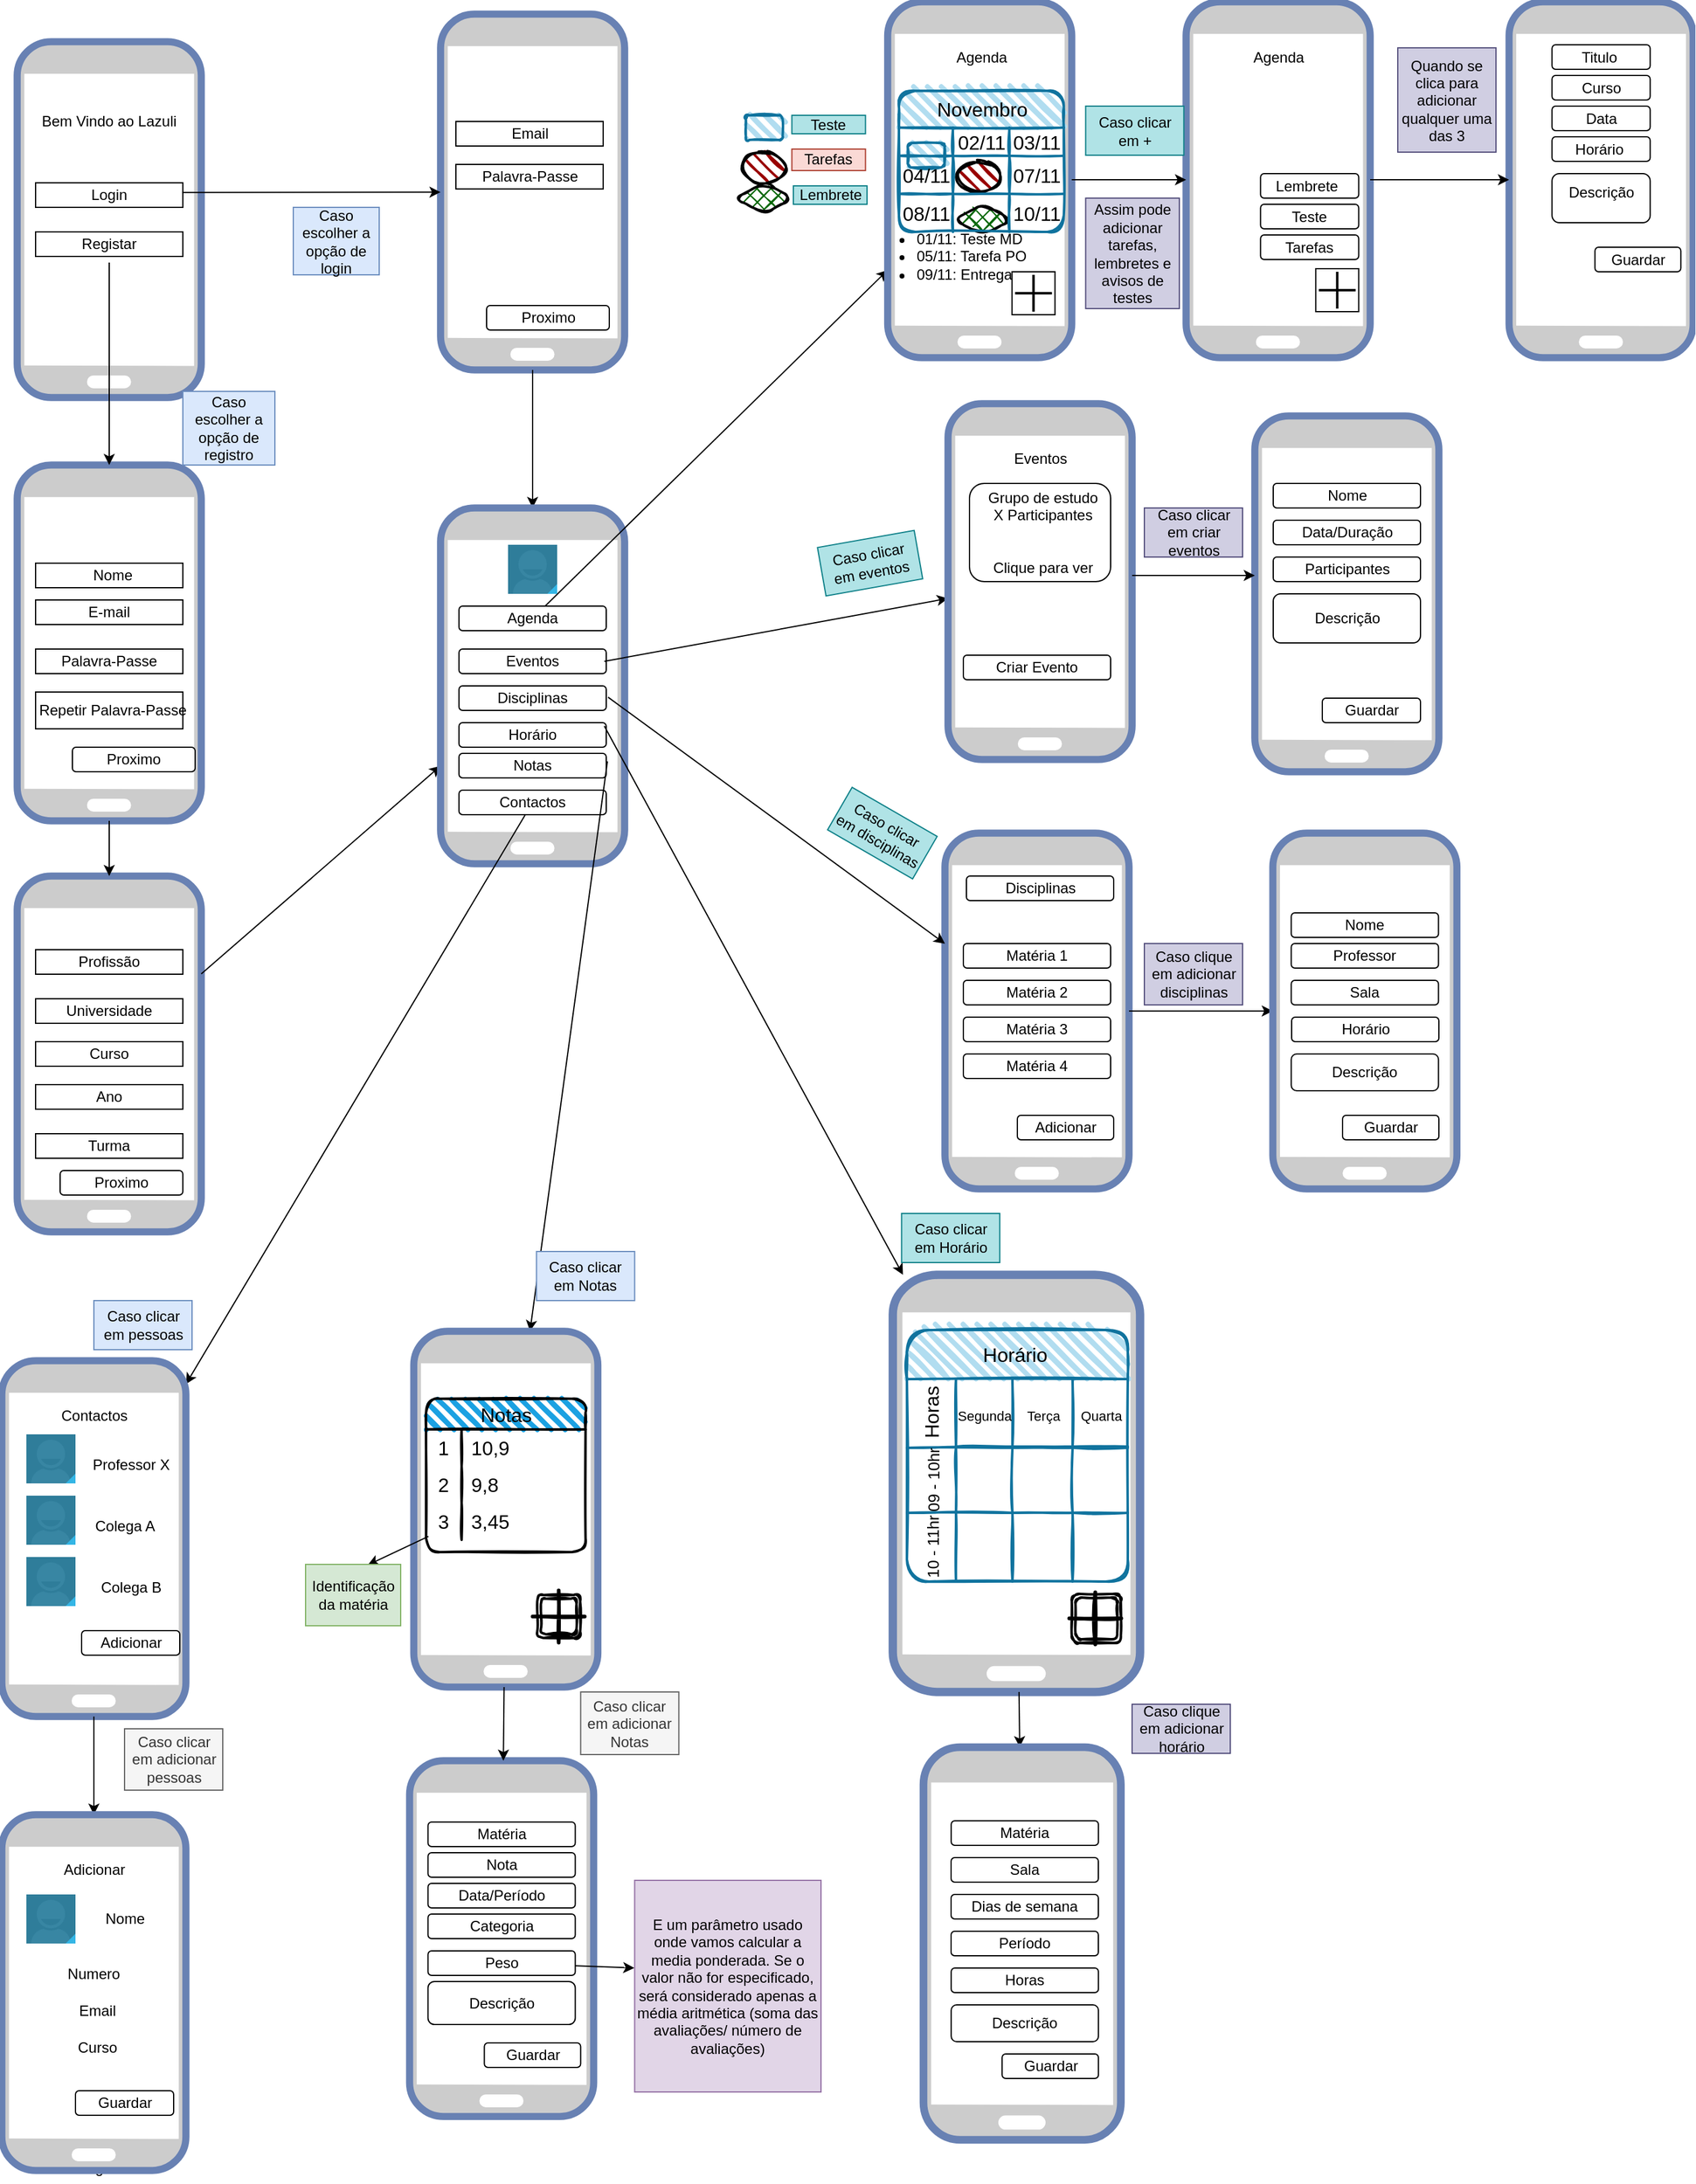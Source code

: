<mxfile version="22.1.0" type="github">
  <diagram name="Página-1" id="cAdCbIKFTUZtztD2IjbC">
    <mxGraphModel dx="1538" dy="2332" grid="1" gridSize="10" guides="1" tooltips="1" connect="0" arrows="1" fold="1" page="1" pageScale="1" pageWidth="1169" pageHeight="827" math="0" shadow="0">
      <root>
        <mxCell id="0" />
        <mxCell id="1" parent="0" />
        <mxCell id="0KVhF8V3gHxktLooKfaU-1" value="" style="fontColor=#0066CC;verticalAlign=top;verticalLabelPosition=bottom;labelPosition=center;align=center;html=1;outlineConnect=0;fillColor=#CCCCCC;strokeColor=#6881B3;gradientColor=none;gradientDirection=north;strokeWidth=2;shape=mxgraph.networks.mobile;" parent="1" vertex="1">
          <mxGeometry x="125" y="-925" width="150" height="290" as="geometry" />
        </mxCell>
        <mxCell id="VMad6JrgPlULfduizpKx-3" value="" style="rounded=0;whiteSpace=wrap;html=1;" parent="1" vertex="1">
          <mxGeometry x="140" y="-810" width="120" height="20" as="geometry" />
        </mxCell>
        <mxCell id="VMad6JrgPlULfduizpKx-5" value="" style="rounded=0;whiteSpace=wrap;html=1;" parent="1" vertex="1">
          <mxGeometry x="140" y="-770" width="120" height="20" as="geometry" />
        </mxCell>
        <mxCell id="VMad6JrgPlULfduizpKx-17" value="Registar" style="text;html=1;strokeColor=none;fillColor=none;align=center;verticalAlign=middle;whiteSpace=wrap;rounded=0;" parent="1" vertex="1">
          <mxGeometry x="170" y="-775" width="60" height="30" as="geometry" />
        </mxCell>
        <mxCell id="VMad6JrgPlULfduizpKx-16" value="Login" style="text;html=1;strokeColor=none;fillColor=none;align=center;verticalAlign=middle;whiteSpace=wrap;rounded=0;" parent="1" vertex="1">
          <mxGeometry x="170" y="-815" width="60" height="30" as="geometry" />
        </mxCell>
        <mxCell id="0KVhF8V3gHxktLooKfaU-6" value="" style="fontColor=#0066CC;verticalAlign=top;verticalLabelPosition=bottom;labelPosition=center;align=center;html=1;outlineConnect=0;fillColor=#CCCCCC;strokeColor=#6881B3;gradientColor=none;gradientDirection=north;strokeWidth=2;shape=mxgraph.networks.mobile;" parent="1" vertex="1">
          <mxGeometry x="470" y="-947.5" width="150" height="290" as="geometry" />
        </mxCell>
        <mxCell id="0KVhF8V3gHxktLooKfaU-8" value="" style="fontColor=#0066CC;verticalAlign=top;verticalLabelPosition=bottom;labelPosition=center;align=center;html=1;outlineConnect=0;fillColor=#CCCCCC;strokeColor=#6881B3;gradientColor=none;gradientDirection=north;strokeWidth=2;shape=mxgraph.networks.mobile;" parent="1" vertex="1">
          <mxGeometry x="125" y="-245" width="150" height="290" as="geometry" />
        </mxCell>
        <mxCell id="VMad6JrgPlULfduizpKx-15" value="" style="rounded=0;whiteSpace=wrap;html=1;" parent="1" vertex="1">
          <mxGeometry x="482.5" y="-825" width="120" height="20" as="geometry" />
        </mxCell>
        <mxCell id="VMad6JrgPlULfduizpKx-19" value="Palavra-Passe" style="text;html=1;strokeColor=none;fillColor=none;align=center;verticalAlign=middle;whiteSpace=wrap;rounded=0;" parent="1" vertex="1">
          <mxGeometry x="492.5" y="-830" width="100" height="30" as="geometry" />
        </mxCell>
        <mxCell id="VMad6JrgPlULfduizpKx-14" value="" style="rounded=0;whiteSpace=wrap;html=1;" parent="1" vertex="1">
          <mxGeometry x="482.5" y="-860" width="120" height="20" as="geometry" />
        </mxCell>
        <mxCell id="VMad6JrgPlULfduizpKx-18" value="Email" style="text;html=1;strokeColor=none;fillColor=none;align=center;verticalAlign=middle;whiteSpace=wrap;rounded=0;" parent="1" vertex="1">
          <mxGeometry x="512.5" y="-865" width="60" height="30" as="geometry" />
        </mxCell>
        <mxCell id="0KVhF8V3gHxktLooKfaU-7" value="" style="fontColor=#0066CC;verticalAlign=top;verticalLabelPosition=bottom;labelPosition=center;align=center;html=1;outlineConnect=0;fillColor=#CCCCCC;strokeColor=#6881B3;gradientColor=none;gradientDirection=north;strokeWidth=2;shape=mxgraph.networks.mobile;" parent="1" vertex="1">
          <mxGeometry x="125" y="-580" width="150" height="290" as="geometry" />
        </mxCell>
        <mxCell id="VMad6JrgPlULfduizpKx-12" value="" style="rounded=0;whiteSpace=wrap;html=1;" parent="1" vertex="1">
          <mxGeometry x="140" y="-470" width="120" height="20" as="geometry" />
        </mxCell>
        <mxCell id="VMad6JrgPlULfduizpKx-10" value="" style="rounded=0;whiteSpace=wrap;html=1;" parent="1" vertex="1">
          <mxGeometry x="140" y="-500" width="120" height="20" as="geometry" />
        </mxCell>
        <mxCell id="VMad6JrgPlULfduizpKx-25" value="" style="rounded=0;whiteSpace=wrap;html=1;" parent="1" vertex="1">
          <mxGeometry x="140" y="-395" width="120" height="30" as="geometry" />
        </mxCell>
        <mxCell id="VMad6JrgPlULfduizpKx-27" value="Repetir Palavra-Passe" style="text;html=1;strokeColor=none;fillColor=none;align=center;verticalAlign=middle;whiteSpace=wrap;rounded=0;" parent="1" vertex="1">
          <mxGeometry x="137.5" y="-395" width="130" height="30" as="geometry" />
        </mxCell>
        <mxCell id="VMad6JrgPlULfduizpKx-20" value="Nome" style="text;html=1;strokeColor=none;fillColor=none;align=center;verticalAlign=middle;whiteSpace=wrap;rounded=0;" parent="1" vertex="1">
          <mxGeometry x="172.5" y="-500" width="60" height="20" as="geometry" />
        </mxCell>
        <mxCell id="VMad6JrgPlULfduizpKx-22" value="E-mail" style="text;html=1;strokeColor=none;fillColor=none;align=center;verticalAlign=middle;whiteSpace=wrap;rounded=0;" parent="1" vertex="1">
          <mxGeometry x="170" y="-470" width="60" height="20" as="geometry" />
        </mxCell>
        <mxCell id="0KVhF8V3gHxktLooKfaU-18" value="" style="rounded=0;whiteSpace=wrap;html=1;" parent="1" vertex="1">
          <mxGeometry x="140" y="-430" width="120" height="20" as="geometry" />
        </mxCell>
        <mxCell id="VMad6JrgPlULfduizpKx-23" value="Palavra-Passe" style="text;html=1;strokeColor=none;fillColor=none;align=center;verticalAlign=middle;whiteSpace=wrap;rounded=0;" parent="1" vertex="1">
          <mxGeometry x="155" y="-430" width="90" height="20" as="geometry" />
        </mxCell>
        <mxCell id="0KVhF8V3gHxktLooKfaU-19" value="" style="rounded=0;whiteSpace=wrap;html=1;" parent="1" vertex="1">
          <mxGeometry x="140" y="-185" width="120" height="20" as="geometry" />
        </mxCell>
        <mxCell id="0KVhF8V3gHxktLooKfaU-20" value="" style="rounded=0;whiteSpace=wrap;html=1;" parent="1" vertex="1">
          <mxGeometry x="140" y="-145" width="120" height="20" as="geometry" />
        </mxCell>
        <mxCell id="0KVhF8V3gHxktLooKfaU-21" value="Universidade" style="text;html=1;strokeColor=none;fillColor=none;align=center;verticalAlign=middle;whiteSpace=wrap;rounded=0;" parent="1" vertex="1">
          <mxGeometry x="170" y="-145" width="60" height="20" as="geometry" />
        </mxCell>
        <mxCell id="0KVhF8V3gHxktLooKfaU-22" value="Profissão" style="text;html=1;strokeColor=none;fillColor=none;align=center;verticalAlign=middle;whiteSpace=wrap;rounded=0;" parent="1" vertex="1">
          <mxGeometry x="170" y="-185" width="60" height="20" as="geometry" />
        </mxCell>
        <mxCell id="0KVhF8V3gHxktLooKfaU-23" value="" style="rounded=0;whiteSpace=wrap;html=1;" parent="1" vertex="1">
          <mxGeometry x="140" y="-110" width="120" height="20" as="geometry" />
        </mxCell>
        <mxCell id="Im8DkBv-oJB0yEAL4bMb-1" value="" style="endArrow=classic;html=1;rounded=0;" parent="1" source="0KVhF8V3gHxktLooKfaU-8" target="PIecZ1-pUtgp4aDP-7Yr-34" edge="1">
          <mxGeometry width="50" height="50" relative="1" as="geometry">
            <mxPoint x="965" y="560" as="sourcePoint" />
            <mxPoint x="285" y="430" as="targetPoint" />
          </mxGeometry>
        </mxCell>
        <mxCell id="Im8DkBv-oJB0yEAL4bMb-4" value="Caso escolher a opção de registro" style="text;html=1;strokeColor=#6c8ebf;fillColor=#dae8fc;align=center;verticalAlign=middle;whiteSpace=wrap;rounded=0;" parent="1" vertex="1">
          <mxGeometry x="260" y="-640" width="75" height="60" as="geometry" />
        </mxCell>
        <mxCell id="Im8DkBv-oJB0yEAL4bMb-5" value="Caso escolher a opção de login" style="text;html=1;strokeColor=#6c8ebf;fillColor=#dae8fc;align=center;verticalAlign=middle;whiteSpace=wrap;rounded=0;" parent="1" vertex="1">
          <mxGeometry x="350" y="-790" width="70" height="55" as="geometry" />
        </mxCell>
        <mxCell id="Im8DkBv-oJB0yEAL4bMb-8" value="" style="endArrow=classic;html=1;rounded=0;" parent="1" source="0KVhF8V3gHxktLooKfaU-6" target="PIecZ1-pUtgp4aDP-7Yr-34" edge="1">
          <mxGeometry width="50" height="50" relative="1" as="geometry">
            <mxPoint x="280" y="110" as="sourcePoint" />
            <mxPoint x="985" y="-40" as="targetPoint" />
          </mxGeometry>
        </mxCell>
        <mxCell id="Im8DkBv-oJB0yEAL4bMb-9" value="Proximo" style="rounded=1;whiteSpace=wrap;html=1;" parent="1" vertex="1">
          <mxGeometry x="507.5" y="-710" width="100" height="20" as="geometry" />
        </mxCell>
        <mxCell id="Im8DkBv-oJB0yEAL4bMb-14" value="Bem Vindo ao Lazuli" style="text;html=1;strokeColor=none;fillColor=none;align=center;verticalAlign=middle;whiteSpace=wrap;rounded=0;" parent="1" vertex="1">
          <mxGeometry x="140" y="-875" width="120" height="30" as="geometry" />
        </mxCell>
        <mxCell id="zmDIpyJvA4lZAGfdypss-1" value="Proximo" style="rounded=1;whiteSpace=wrap;html=1;" parent="1" vertex="1">
          <mxGeometry x="170" y="-350" width="100" height="20" as="geometry" />
        </mxCell>
        <mxCell id="zmDIpyJvA4lZAGfdypss-3" value="Proximo" style="rounded=1;whiteSpace=wrap;html=1;" parent="1" vertex="1">
          <mxGeometry x="160" y="-5" width="100" height="20" as="geometry" />
        </mxCell>
        <mxCell id="PIecZ1-pUtgp4aDP-7Yr-6" value="" style="endArrow=classic;html=1;rounded=0;" parent="1" source="0KVhF8V3gHxktLooKfaU-7" target="0KVhF8V3gHxktLooKfaU-8" edge="1">
          <mxGeometry width="50" height="50" relative="1" as="geometry">
            <mxPoint x="275" y="-160" as="sourcePoint" />
            <mxPoint x="825" y="-300" as="targetPoint" />
          </mxGeometry>
        </mxCell>
        <mxCell id="PIecZ1-pUtgp4aDP-7Yr-7" value="" style="endArrow=classic;html=1;rounded=0;exitX=0.995;exitY=0.395;exitDx=0;exitDy=0;exitPerimeter=0;" parent="1" source="VMad6JrgPlULfduizpKx-3" target="0KVhF8V3gHxktLooKfaU-6" edge="1">
          <mxGeometry width="50" height="50" relative="1" as="geometry">
            <mxPoint x="620" y="-550" as="sourcePoint" />
            <mxPoint x="490" y="-690" as="targetPoint" />
            <Array as="points" />
          </mxGeometry>
        </mxCell>
        <mxCell id="PIecZ1-pUtgp4aDP-7Yr-8" value="" style="endArrow=classic;html=1;rounded=0;" parent="1" source="VMad6JrgPlULfduizpKx-17" target="0KVhF8V3gHxktLooKfaU-7" edge="1">
          <mxGeometry width="50" height="50" relative="1" as="geometry">
            <mxPoint x="290" y="-520" as="sourcePoint" />
            <mxPoint x="120" y="-670" as="targetPoint" />
            <Array as="points" />
          </mxGeometry>
        </mxCell>
        <mxCell id="PIecZ1-pUtgp4aDP-7Yr-16" value="" style="rounded=0;whiteSpace=wrap;html=1;" parent="1" vertex="1">
          <mxGeometry x="140" y="-75" width="120" height="20" as="geometry" />
        </mxCell>
        <mxCell id="PIecZ1-pUtgp4aDP-7Yr-17" value="" style="rounded=0;whiteSpace=wrap;html=1;" parent="1" vertex="1">
          <mxGeometry x="140" y="-35" width="120" height="20" as="geometry" />
        </mxCell>
        <mxCell id="PIecZ1-pUtgp4aDP-7Yr-19" value="Curso" style="text;html=1;strokeColor=none;fillColor=none;align=center;verticalAlign=middle;whiteSpace=wrap;rounded=0;" parent="1" vertex="1">
          <mxGeometry x="170" y="-115" width="60" height="30" as="geometry" />
        </mxCell>
        <mxCell id="PIecZ1-pUtgp4aDP-7Yr-21" value="Ano" style="text;html=1;strokeColor=none;fillColor=none;align=center;verticalAlign=middle;whiteSpace=wrap;rounded=0;" parent="1" vertex="1">
          <mxGeometry x="170" y="-80" width="60" height="30" as="geometry" />
        </mxCell>
        <mxCell id="PIecZ1-pUtgp4aDP-7Yr-22" value="Turma" style="text;html=1;strokeColor=none;fillColor=none;align=center;verticalAlign=middle;whiteSpace=wrap;rounded=0;" parent="1" vertex="1">
          <mxGeometry x="170" y="-40" width="60" height="30" as="geometry" />
        </mxCell>
        <mxCell id="PIecZ1-pUtgp4aDP-7Yr-34" value="" style="fontColor=#0066CC;verticalAlign=top;verticalLabelPosition=bottom;labelPosition=center;align=center;html=1;outlineConnect=0;fillColor=#CCCCCC;strokeColor=#6881B3;gradientColor=none;gradientDirection=north;strokeWidth=2;shape=mxgraph.networks.mobile;" parent="1" vertex="1">
          <mxGeometry x="470" y="-545" width="150" height="290" as="geometry" />
        </mxCell>
        <mxCell id="PIecZ1-pUtgp4aDP-7Yr-35" value="Agenda" style="rounded=1;whiteSpace=wrap;html=1;" parent="1" vertex="1">
          <mxGeometry x="485" y="-465" width="120" height="20" as="geometry" />
        </mxCell>
        <mxCell id="PIecZ1-pUtgp4aDP-7Yr-36" value="Horário" style="rounded=1;whiteSpace=wrap;html=1;" parent="1" vertex="1">
          <mxGeometry x="485" y="-370" width="120" height="20" as="geometry" />
        </mxCell>
        <mxCell id="PIecZ1-pUtgp4aDP-7Yr-37" value="Disciplinas" style="rounded=1;whiteSpace=wrap;html=1;" parent="1" vertex="1">
          <mxGeometry x="485" y="-400" width="120" height="20" as="geometry" />
        </mxCell>
        <mxCell id="PIecZ1-pUtgp4aDP-7Yr-38" value="Eventos" style="rounded=1;whiteSpace=wrap;html=1;" parent="1" vertex="1">
          <mxGeometry x="485" y="-430" width="120" height="20" as="geometry" />
        </mxCell>
        <mxCell id="PIecZ1-pUtgp4aDP-7Yr-39" value="Notas" style="rounded=1;whiteSpace=wrap;html=1;" parent="1" vertex="1">
          <mxGeometry x="485" y="-345" width="120" height="20" as="geometry" />
        </mxCell>
        <mxCell id="PIecZ1-pUtgp4aDP-7Yr-40" value="" style="endArrow=classic;html=1;rounded=0;" parent="1" source="PIecZ1-pUtgp4aDP-7Yr-35" target="PIecZ1-pUtgp4aDP-7Yr-42" edge="1">
          <mxGeometry width="50" height="50" relative="1" as="geometry">
            <mxPoint x="980" y="260" as="sourcePoint" />
            <mxPoint x="985" y="390" as="targetPoint" />
          </mxGeometry>
        </mxCell>
        <mxCell id="PIecZ1-pUtgp4aDP-7Yr-42" value="" style="fontColor=#0066CC;verticalAlign=top;verticalLabelPosition=bottom;labelPosition=center;align=center;html=1;outlineConnect=0;fillColor=#CCCCCC;strokeColor=#6881B3;gradientColor=none;gradientDirection=north;strokeWidth=2;shape=mxgraph.networks.mobile;" parent="1" vertex="1">
          <mxGeometry x="834.33" y="-957.5" width="150" height="290" as="geometry" />
        </mxCell>
        <mxCell id="PIecZ1-pUtgp4aDP-7Yr-49" value="" style="endArrow=classic;html=1;rounded=0;" parent="1" source="PIecZ1-pUtgp4aDP-7Yr-58" target="PIecZ1-pUtgp4aDP-7Yr-51" edge="1">
          <mxGeometry width="50" height="50" relative="1" as="geometry">
            <mxPoint x="810" y="410" as="sourcePoint" />
            <mxPoint x="1270" y="-80" as="targetPoint" />
          </mxGeometry>
        </mxCell>
        <mxCell id="PIecZ1-pUtgp4aDP-7Yr-50" value="" style="endArrow=classic;html=1;rounded=0;exitX=0.987;exitY=0.5;exitDx=0;exitDy=0;exitPerimeter=0;" parent="1" source="PIecZ1-pUtgp4aDP-7Yr-38" target="PIecZ1-pUtgp4aDP-7Yr-52" edge="1">
          <mxGeometry width="50" height="50" relative="1" as="geometry">
            <mxPoint x="1060.0" y="135.0" as="sourcePoint" />
            <mxPoint x="1370" y="236.37" as="targetPoint" />
            <Array as="points" />
          </mxGeometry>
        </mxCell>
        <mxCell id="PIecZ1-pUtgp4aDP-7Yr-51" value="" style="fontColor=#0066CC;verticalAlign=top;verticalLabelPosition=bottom;labelPosition=center;align=center;html=1;outlineConnect=0;fillColor=#CCCCCC;strokeColor=#6881B3;gradientColor=none;gradientDirection=north;strokeWidth=2;shape=mxgraph.networks.mobile;" parent="1" vertex="1">
          <mxGeometry x="112.5" y="150" width="150" height="290" as="geometry" />
        </mxCell>
        <mxCell id="PIecZ1-pUtgp4aDP-7Yr-52" value="" style="fontColor=#0066CC;verticalAlign=top;verticalLabelPosition=bottom;labelPosition=center;align=center;html=1;outlineConnect=0;fillColor=#CCCCCC;strokeColor=#6881B3;gradientColor=none;gradientDirection=north;strokeWidth=2;shape=mxgraph.networks.mobile;" parent="1" vertex="1">
          <mxGeometry x="883.5" y="-630" width="150" height="290" as="geometry" />
        </mxCell>
        <mxCell id="PIecZ1-pUtgp4aDP-7Yr-53" value="" style="verticalLabelPosition=bottom;verticalAlign=top;html=1;shadow=0;dashed=0;strokeWidth=1;shape=mxgraph.android.contact_badge_pressed;sketch=0;" parent="1" vertex="1">
          <mxGeometry x="132.5" y="210" width="40" height="40" as="geometry" />
        </mxCell>
        <mxCell id="PIecZ1-pUtgp4aDP-7Yr-54" value="" style="verticalLabelPosition=bottom;verticalAlign=top;html=1;shadow=0;dashed=0;strokeWidth=1;shape=mxgraph.android.contact_badge_pressed;sketch=0;" parent="1" vertex="1">
          <mxGeometry x="132.5" y="260" width="40" height="40" as="geometry" />
        </mxCell>
        <mxCell id="PIecZ1-pUtgp4aDP-7Yr-55" value="" style="verticalLabelPosition=bottom;verticalAlign=top;html=1;shadow=0;dashed=0;strokeWidth=1;shape=mxgraph.android.contact_badge_pressed;sketch=0;" parent="1" vertex="1">
          <mxGeometry x="132.5" y="310" width="40" height="40" as="geometry" />
        </mxCell>
        <mxCell id="PIecZ1-pUtgp4aDP-7Yr-57" value="Contactos" style="text;html=1;strokeColor=none;fillColor=none;align=center;verticalAlign=middle;whiteSpace=wrap;rounded=0;" parent="1" vertex="1">
          <mxGeometry x="152.5" y="175" width="70" height="40" as="geometry" />
        </mxCell>
        <mxCell id="PIecZ1-pUtgp4aDP-7Yr-58" value="Contactos" style="rounded=1;whiteSpace=wrap;html=1;" parent="1" vertex="1">
          <mxGeometry x="485" y="-315" width="120" height="20" as="geometry" />
        </mxCell>
        <mxCell id="PIecZ1-pUtgp4aDP-7Yr-66" value="Professor X" style="text;html=1;strokeColor=none;fillColor=none;align=center;verticalAlign=middle;whiteSpace=wrap;rounded=0;" parent="1" vertex="1">
          <mxGeometry x="182.5" y="220" width="70" height="30" as="geometry" />
        </mxCell>
        <mxCell id="PIecZ1-pUtgp4aDP-7Yr-67" value="Colega A" style="text;html=1;strokeColor=none;fillColor=none;align=center;verticalAlign=middle;whiteSpace=wrap;rounded=0;" parent="1" vertex="1">
          <mxGeometry x="182.5" y="270" width="60" height="30" as="geometry" />
        </mxCell>
        <mxCell id="PIecZ1-pUtgp4aDP-7Yr-68" value="Colega B" style="text;html=1;strokeColor=none;fillColor=none;align=center;verticalAlign=middle;whiteSpace=wrap;rounded=0;" parent="1" vertex="1">
          <mxGeometry x="187.5" y="320" width="60" height="30" as="geometry" />
        </mxCell>
        <mxCell id="PIecZ1-pUtgp4aDP-7Yr-70" value="Caso clicar em pessoas" style="text;html=1;strokeColor=#6c8ebf;fillColor=#dae8fc;align=center;verticalAlign=middle;whiteSpace=wrap;rounded=0;rotation=0;" parent="1" vertex="1">
          <mxGeometry x="187.5" y="101" width="80" height="40" as="geometry" />
        </mxCell>
        <mxCell id="PIecZ1-pUtgp4aDP-7Yr-71" value="Eventos" style="text;html=1;strokeColor=none;fillColor=none;align=center;verticalAlign=middle;whiteSpace=wrap;rounded=0;" parent="1" vertex="1">
          <mxGeometry x="928.5" y="-600" width="60" height="30" as="geometry" />
        </mxCell>
        <mxCell id="PIecZ1-pUtgp4aDP-7Yr-72" value="Caso clicar em eventos" style="text;html=1;strokeColor=#0e8088;fillColor=#b0e3e6;align=center;verticalAlign=middle;whiteSpace=wrap;rounded=0;rotation=-10;" parent="1" vertex="1">
          <mxGeometry x="780" y="-520" width="80" height="40" as="geometry" />
        </mxCell>
        <mxCell id="PIecZ1-pUtgp4aDP-7Yr-73" value="Caso clicar em agenda" style="text;html=1;strokeColor=none;fillColor=none;align=center;verticalAlign=middle;whiteSpace=wrap;rounded=0;rotation=0;" parent="1" vertex="1">
          <mxGeometry x="151.83" y="780" width="80" height="40" as="geometry" />
        </mxCell>
        <mxCell id="PIecZ1-pUtgp4aDP-7Yr-75" value="Agenda" style="text;html=1;strokeColor=none;fillColor=none;align=center;verticalAlign=middle;whiteSpace=wrap;rounded=0;" parent="1" vertex="1">
          <mxGeometry x="880.67" y="-927.5" width="60" height="30" as="geometry" />
        </mxCell>
        <mxCell id="PIecZ1-pUtgp4aDP-7Yr-78" value="" style="whiteSpace=wrap;html=1;aspect=fixed;" parent="1" vertex="1">
          <mxGeometry x="935.67" y="-737.5" width="35" height="35" as="geometry" />
        </mxCell>
        <mxCell id="PIecZ1-pUtgp4aDP-7Yr-84" value="" style="line;strokeWidth=2;direction=south;html=1;" parent="1" vertex="1">
          <mxGeometry x="948.17" y="-735" width="10" height="30" as="geometry" />
        </mxCell>
        <mxCell id="PIecZ1-pUtgp4aDP-7Yr-85" value="" style="line;strokeWidth=2;html=1;" parent="1" vertex="1">
          <mxGeometry x="938.17" y="-725" width="30" height="10" as="geometry" />
        </mxCell>
        <mxCell id="PIecZ1-pUtgp4aDP-7Yr-98" value="" style="rounded=1;whiteSpace=wrap;html=1;" parent="1" vertex="1">
          <mxGeometry x="901" y="-565" width="115" height="80" as="geometry" />
        </mxCell>
        <mxCell id="PIecZ1-pUtgp4aDP-7Yr-99" value="Grupo de estudo&lt;br&gt;X Participantes&lt;br&gt;&lt;br&gt;&lt;br&gt;Clique para ver" style="text;html=1;strokeColor=none;fillColor=none;align=center;verticalAlign=middle;whiteSpace=wrap;rounded=0;" parent="1" vertex="1">
          <mxGeometry x="911.58" y="-545" width="97.5" height="40" as="geometry" />
        </mxCell>
        <mxCell id="PIecZ1-pUtgp4aDP-7Yr-100" value="Criar Evento" style="rounded=1;whiteSpace=wrap;html=1;" parent="1" vertex="1">
          <mxGeometry x="896" y="-425" width="120" height="20" as="geometry" />
        </mxCell>
        <mxCell id="m-_DFbzXISbO1GzNLeAH-19" value="" style="fontColor=#0066CC;verticalAlign=top;verticalLabelPosition=bottom;labelPosition=center;align=center;html=1;outlineConnect=0;fillColor=#CCCCCC;strokeColor=#6881B3;gradientColor=none;gradientDirection=north;strokeWidth=2;shape=mxgraph.networks.mobile;" parent="1" vertex="1">
          <mxGeometry x="1077.5" y="-957.5" width="150" height="290" as="geometry" />
        </mxCell>
        <mxCell id="m-_DFbzXISbO1GzNLeAH-20" value="" style="endArrow=classic;html=1;rounded=0;" parent="1" source="PIecZ1-pUtgp4aDP-7Yr-42" target="m-_DFbzXISbO1GzNLeAH-19" edge="1">
          <mxGeometry width="50" height="50" relative="1" as="geometry">
            <mxPoint x="1045.67" y="-907.5" as="sourcePoint" />
            <mxPoint x="1045.67" y="-767.5" as="targetPoint" />
          </mxGeometry>
        </mxCell>
        <mxCell id="m-_DFbzXISbO1GzNLeAH-21" value="Caso clicar em +" style="text;html=1;strokeColor=#0e8088;fillColor=#b0e3e6;align=center;verticalAlign=middle;whiteSpace=wrap;rounded=0;rotation=0;" parent="1" vertex="1">
          <mxGeometry x="995.67" y="-872.5" width="80" height="40" as="geometry" />
        </mxCell>
        <mxCell id="m-_DFbzXISbO1GzNLeAH-25" value="" style="whiteSpace=wrap;html=1;aspect=fixed;" parent="1" vertex="1">
          <mxGeometry x="1183.17" y="-740" width="35" height="35" as="geometry" />
        </mxCell>
        <mxCell id="m-_DFbzXISbO1GzNLeAH-23" value="" style="line;strokeWidth=2;html=1;" parent="1" vertex="1">
          <mxGeometry x="1185.67" y="-727.5" width="30" height="10" as="geometry" />
        </mxCell>
        <mxCell id="m-_DFbzXISbO1GzNLeAH-24" value="" style="line;strokeWidth=2;direction=south;html=1;" parent="1" vertex="1">
          <mxGeometry x="1195.67" y="-737.5" width="10" height="30" as="geometry" />
        </mxCell>
        <mxCell id="m-_DFbzXISbO1GzNLeAH-27" value="" style="rounded=1;whiteSpace=wrap;html=1;" parent="1" vertex="1">
          <mxGeometry x="1138.17" y="-817.5" width="80" height="20" as="geometry" />
        </mxCell>
        <mxCell id="m-_DFbzXISbO1GzNLeAH-26" value="Lembrete" style="text;html=1;strokeColor=none;fillColor=none;align=center;verticalAlign=middle;whiteSpace=wrap;rounded=0;" parent="1" vertex="1">
          <mxGeometry x="1145.67" y="-822.5" width="60" height="30" as="geometry" />
        </mxCell>
        <mxCell id="m-_DFbzXISbO1GzNLeAH-28" value="" style="rounded=1;whiteSpace=wrap;html=1;" parent="1" vertex="1">
          <mxGeometry x="1138.17" y="-792.5" width="80" height="20" as="geometry" />
        </mxCell>
        <mxCell id="m-_DFbzXISbO1GzNLeAH-29" value="" style="rounded=1;whiteSpace=wrap;html=1;" parent="1" vertex="1">
          <mxGeometry x="1138.17" y="-767.5" width="80" height="20" as="geometry" />
        </mxCell>
        <mxCell id="m-_DFbzXISbO1GzNLeAH-30" value="Teste" style="text;html=1;strokeColor=none;fillColor=none;align=center;verticalAlign=middle;whiteSpace=wrap;rounded=0;" parent="1" vertex="1">
          <mxGeometry x="1148.17" y="-797.5" width="60" height="30" as="geometry" />
        </mxCell>
        <mxCell id="m-_DFbzXISbO1GzNLeAH-31" value="Tarefas" style="text;html=1;strokeColor=none;fillColor=none;align=center;verticalAlign=middle;whiteSpace=wrap;rounded=0;" parent="1" vertex="1">
          <mxGeometry x="1148.17" y="-772.5" width="60" height="30" as="geometry" />
        </mxCell>
        <mxCell id="m-_DFbzXISbO1GzNLeAH-45" value="Agenda" style="text;html=1;strokeColor=none;fillColor=none;align=center;verticalAlign=middle;whiteSpace=wrap;rounded=0;" parent="1" vertex="1">
          <mxGeometry x="1122.5" y="-927.5" width="60" height="30" as="geometry" />
        </mxCell>
        <mxCell id="m-_DFbzXISbO1GzNLeAH-50" value="" style="rounded=1;whiteSpace=wrap;html=1;strokeWidth=2;fillWeight=4;hachureGap=8;hachureAngle=45;fillColor=#b1ddf0;sketch=1;strokeColor=#10739e;align=center;verticalAlign=middle;fontFamily=Helvetica;fontSize=12;" parent="1" vertex="1">
          <mxGeometry x="850.67" y="-842.5" width="30" height="20" as="geometry" />
        </mxCell>
        <mxCell id="m-_DFbzXISbO1GzNLeAH-51" value="" style="rounded=1;whiteSpace=wrap;html=1;strokeWidth=2;fillWeight=4;hachureGap=8;hachureAngle=45;fillColor=#b1ddf0;sketch=1;strokeColor=#10739e;align=center;verticalAlign=middle;fontFamily=Helvetica;fontSize=12;" parent="1" vertex="1">
          <mxGeometry x="718.75" y="-865" width="30" height="20" as="geometry" />
        </mxCell>
        <mxCell id="m-_DFbzXISbO1GzNLeAH-52" value="" style="ellipse;whiteSpace=wrap;html=1;strokeWidth=2;fillWeight=2;hachureGap=8;fillColor=#990000;fillStyle=dots;sketch=1;rounded=1;hachureAngle=45;strokeColor=default;align=center;verticalAlign=middle;fontFamily=Helvetica;fontSize=12;fontColor=default;" parent="1" vertex="1">
          <mxGeometry x="890.67" y="-827.5" width="35" height="25" as="geometry" />
        </mxCell>
        <mxCell id="m-_DFbzXISbO1GzNLeAH-53" value="" style="ellipse;whiteSpace=wrap;html=1;strokeWidth=2;fillWeight=2;hachureGap=8;fillColor=#990000;fillStyle=dots;sketch=1;rounded=1;hachureAngle=45;strokeColor=default;align=center;verticalAlign=middle;fontFamily=Helvetica;fontSize=12;fontColor=default;" parent="1" vertex="1">
          <mxGeometry x="716.25" y="-835" width="35" height="25" as="geometry" />
        </mxCell>
        <mxCell id="m-_DFbzXISbO1GzNLeAH-54" value="" style="rhombus;whiteSpace=wrap;html=1;strokeWidth=2;fillWeight=-1;hachureGap=8;fillStyle=cross-hatch;fillColor=#006600;sketch=1;rounded=1;hachureAngle=45;strokeColor=default;align=center;verticalAlign=middle;fontFamily=Helvetica;fontSize=12;fontColor=default;" parent="1" vertex="1">
          <mxGeometry x="888.17" y="-792.5" width="47.5" height="25" as="geometry" />
        </mxCell>
        <mxCell id="m-_DFbzXISbO1GzNLeAH-55" value="" style="rhombus;whiteSpace=wrap;html=1;strokeWidth=2;fillWeight=-1;hachureGap=8;fillStyle=cross-hatch;fillColor=#006600;sketch=1;rounded=1;hachureAngle=45;strokeColor=default;align=center;verticalAlign=middle;fontFamily=Helvetica;fontSize=12;fontColor=default;" parent="1" vertex="1">
          <mxGeometry x="710" y="-810" width="47.5" height="25" as="geometry" />
        </mxCell>
        <mxCell id="m-_DFbzXISbO1GzNLeAH-56" value="Teste" style="text;html=1;strokeColor=#0e8088;fillColor=#b0e3e6;align=center;verticalAlign=middle;whiteSpace=wrap;rounded=0;" parent="1" vertex="1">
          <mxGeometry x="756.25" y="-865" width="60" height="15" as="geometry" />
        </mxCell>
        <mxCell id="m-_DFbzXISbO1GzNLeAH-57" value="Tarefas" style="text;html=1;strokeColor=#ae4132;fillColor=#fad9d5;align=center;verticalAlign=middle;whiteSpace=wrap;rounded=0;" parent="1" vertex="1">
          <mxGeometry x="756.25" y="-837.5" width="60" height="17.5" as="geometry" />
        </mxCell>
        <mxCell id="m-_DFbzXISbO1GzNLeAH-58" value="Lembrete" style="text;html=1;strokeColor=#0e8088;fillColor=#b0e3e6;align=center;verticalAlign=middle;whiteSpace=wrap;rounded=0;" parent="1" vertex="1">
          <mxGeometry x="757.5" y="-807.5" width="60" height="15" as="geometry" />
        </mxCell>
        <mxCell id="m-_DFbzXISbO1GzNLeAH-59" value="&lt;ul&gt;&lt;li&gt;01/11: Teste MD&lt;/li&gt;&lt;li&gt;05/11: Tarefa PO&lt;/li&gt;&lt;li&gt;09/11: Entrega&lt;/li&gt;&lt;/ul&gt;" style="text;strokeColor=none;fillColor=none;html=1;whiteSpace=wrap;verticalAlign=middle;overflow=hidden;fontSize=12;fontFamily=Helvetica;fontColor=default;" parent="1" vertex="1">
          <mxGeometry x="815.67" y="-790" width="140" height="80" as="geometry" />
        </mxCell>
        <mxCell id="m-_DFbzXISbO1GzNLeAH-60" value="Assim pode adicionar tarefas, lembretes e avisos de testes" style="text;html=1;strokeColor=#56517e;fillColor=#d0cee2;align=center;verticalAlign=middle;whiteSpace=wrap;rounded=0;rotation=0;" parent="1" vertex="1">
          <mxGeometry x="995.67" y="-797.5" width="76.34" height="90" as="geometry" />
        </mxCell>
        <mxCell id="m-_DFbzXISbO1GzNLeAH-61" value="" style="fontColor=#0066CC;verticalAlign=top;verticalLabelPosition=bottom;labelPosition=center;align=center;html=1;outlineConnect=0;fillColor=#CCCCCC;strokeColor=#6881B3;gradientColor=none;gradientDirection=north;strokeWidth=2;shape=mxgraph.networks.mobile;" parent="1" vertex="1">
          <mxGeometry x="1340.67" y="-957.5" width="150" height="290" as="geometry" />
        </mxCell>
        <mxCell id="m-_DFbzXISbO1GzNLeAH-62" value="" style="endArrow=classic;html=1;rounded=0;" parent="1" source="m-_DFbzXISbO1GzNLeAH-19" target="m-_DFbzXISbO1GzNLeAH-61" edge="1">
          <mxGeometry width="50" height="50" relative="1" as="geometry">
            <mxPoint x="1218.17" y="-766.5" as="sourcePoint" />
            <mxPoint x="1310.17" y="-767.5" as="targetPoint" />
          </mxGeometry>
        </mxCell>
        <mxCell id="m-_DFbzXISbO1GzNLeAH-63" value="Quando se clica para adicionar qualquer uma das 3" style="text;html=1;strokeColor=#56517e;fillColor=#d0cee2;align=center;verticalAlign=middle;whiteSpace=wrap;rounded=0;rotation=0;" parent="1" vertex="1">
          <mxGeometry x="1250" y="-920" width="80" height="85" as="geometry" />
        </mxCell>
        <mxCell id="m-_DFbzXISbO1GzNLeAH-64" value="" style="rounded=1;whiteSpace=wrap;html=1;" parent="1" vertex="1">
          <mxGeometry x="1375.67" y="-922.5" width="80" height="20" as="geometry" />
        </mxCell>
        <mxCell id="m-_DFbzXISbO1GzNLeAH-65" value="" style="rounded=1;whiteSpace=wrap;html=1;" parent="1" vertex="1">
          <mxGeometry x="1375.67" y="-897.5" width="80" height="20" as="geometry" />
        </mxCell>
        <mxCell id="m-_DFbzXISbO1GzNLeAH-66" value="" style="rounded=1;whiteSpace=wrap;html=1;" parent="1" vertex="1">
          <mxGeometry x="1375.67" y="-872.5" width="80" height="20" as="geometry" />
        </mxCell>
        <mxCell id="m-_DFbzXISbO1GzNLeAH-67" value="" style="rounded=1;whiteSpace=wrap;html=1;" parent="1" vertex="1">
          <mxGeometry x="1375.67" y="-847.5" width="80" height="20" as="geometry" />
        </mxCell>
        <mxCell id="m-_DFbzXISbO1GzNLeAH-68" value="" style="rounded=1;whiteSpace=wrap;html=1;" parent="1" vertex="1">
          <mxGeometry x="1375.67" y="-817.5" width="80" height="40" as="geometry" />
        </mxCell>
        <mxCell id="m-_DFbzXISbO1GzNLeAH-69" value="Titulo&amp;nbsp;" style="text;html=1;strokeColor=none;fillColor=none;align=center;verticalAlign=middle;whiteSpace=wrap;rounded=0;" parent="1" vertex="1">
          <mxGeometry x="1385.67" y="-927.5" width="60" height="30" as="geometry" />
        </mxCell>
        <mxCell id="m-_DFbzXISbO1GzNLeAH-70" value="Curso" style="text;html=1;strokeColor=none;fillColor=none;align=center;verticalAlign=middle;whiteSpace=wrap;rounded=0;" parent="1" vertex="1">
          <mxGeometry x="1385.67" y="-902.5" width="60" height="30" as="geometry" />
        </mxCell>
        <mxCell id="m-_DFbzXISbO1GzNLeAH-71" value="Data" style="text;html=1;strokeColor=none;fillColor=none;align=center;verticalAlign=middle;whiteSpace=wrap;rounded=0;" parent="1" vertex="1">
          <mxGeometry x="1385.67" y="-877.5" width="60" height="30" as="geometry" />
        </mxCell>
        <mxCell id="m-_DFbzXISbO1GzNLeAH-72" value="Horário&amp;nbsp;" style="text;html=1;strokeColor=none;fillColor=none;align=center;verticalAlign=middle;whiteSpace=wrap;rounded=0;" parent="1" vertex="1">
          <mxGeometry x="1385.67" y="-852.5" width="60" height="30" as="geometry" />
        </mxCell>
        <mxCell id="m-_DFbzXISbO1GzNLeAH-73" value="Descrição" style="text;html=1;strokeColor=none;fillColor=none;align=center;verticalAlign=middle;whiteSpace=wrap;rounded=0;" parent="1" vertex="1">
          <mxGeometry x="1385.67" y="-817.5" width="60" height="30" as="geometry" />
        </mxCell>
        <mxCell id="m-_DFbzXISbO1GzNLeAH-78" value="" style="rounded=1;whiteSpace=wrap;html=1;" parent="1" vertex="1">
          <mxGeometry x="177.5" y="370" width="80" height="20" as="geometry" />
        </mxCell>
        <mxCell id="m-_DFbzXISbO1GzNLeAH-74" value="" style="rounded=1;whiteSpace=wrap;html=1;" parent="1" vertex="1">
          <mxGeometry x="1410.67" y="-757.5" width="70" height="20" as="geometry" />
        </mxCell>
        <mxCell id="m-_DFbzXISbO1GzNLeAH-75" value="Guardar" style="text;html=1;strokeColor=none;fillColor=none;align=center;verticalAlign=middle;whiteSpace=wrap;rounded=0;" parent="1" vertex="1">
          <mxGeometry x="1415.67" y="-762.5" width="60" height="30" as="geometry" />
        </mxCell>
        <mxCell id="m-_DFbzXISbO1GzNLeAH-79" value="Adicionar" style="text;html=1;strokeColor=none;fillColor=none;align=center;verticalAlign=middle;whiteSpace=wrap;rounded=0;" parent="1" vertex="1">
          <mxGeometry x="187.5" y="365" width="60" height="30" as="geometry" />
        </mxCell>
        <mxCell id="m-_DFbzXISbO1GzNLeAH-80" value="" style="endArrow=classic;html=1;rounded=0;" parent="1" source="PIecZ1-pUtgp4aDP-7Yr-51" target="m-_DFbzXISbO1GzNLeAH-81" edge="1">
          <mxGeometry width="50" height="50" relative="1" as="geometry">
            <mxPoint x="282.5" y="310" as="sourcePoint" />
            <mxPoint x="492.5" y="174" as="targetPoint" />
          </mxGeometry>
        </mxCell>
        <mxCell id="m-_DFbzXISbO1GzNLeAH-81" value="" style="fontColor=#0066CC;verticalAlign=top;verticalLabelPosition=bottom;labelPosition=center;align=center;html=1;outlineConnect=0;fillColor=#CCCCCC;strokeColor=#6881B3;gradientColor=none;gradientDirection=north;strokeWidth=2;shape=mxgraph.networks.mobile;" parent="1" vertex="1">
          <mxGeometry x="112.5" y="520" width="150" height="290" as="geometry" />
        </mxCell>
        <mxCell id="m-_DFbzXISbO1GzNLeAH-82" value="Caso clicar em adicionar pessoas" style="text;html=1;strokeColor=#666666;fillColor=#f5f5f5;align=center;verticalAlign=middle;whiteSpace=wrap;rounded=0;rotation=0;fontColor=#333333;" parent="1" vertex="1">
          <mxGeometry x="212.5" y="450" width="80" height="50" as="geometry" />
        </mxCell>
        <mxCell id="m-_DFbzXISbO1GzNLeAH-83" value="" style="verticalLabelPosition=bottom;verticalAlign=top;html=1;shadow=0;dashed=0;strokeWidth=1;shape=mxgraph.android.contact_badge_pressed;sketch=0;" parent="1" vertex="1">
          <mxGeometry x="132.5" y="585" width="40" height="40" as="geometry" />
        </mxCell>
        <mxCell id="m-_DFbzXISbO1GzNLeAH-84" value="Adicionar" style="text;html=1;strokeColor=none;fillColor=none;align=center;verticalAlign=middle;whiteSpace=wrap;rounded=0;" parent="1" vertex="1">
          <mxGeometry x="152.5" y="545" width="70" height="40" as="geometry" />
        </mxCell>
        <mxCell id="m-_DFbzXISbO1GzNLeAH-85" value="Nome" style="text;html=1;strokeColor=none;fillColor=none;align=center;verticalAlign=middle;whiteSpace=wrap;rounded=0;" parent="1" vertex="1">
          <mxGeometry x="182.5" y="590" width="60" height="30" as="geometry" />
        </mxCell>
        <mxCell id="m-_DFbzXISbO1GzNLeAH-86" value="Numero" style="text;html=1;strokeColor=none;fillColor=none;align=center;verticalAlign=middle;whiteSpace=wrap;rounded=0;" parent="1" vertex="1">
          <mxGeometry x="150.0" y="635" width="75" height="30" as="geometry" />
        </mxCell>
        <mxCell id="m-_DFbzXISbO1GzNLeAH-87" value="Email" style="text;html=1;strokeColor=none;fillColor=none;align=center;verticalAlign=middle;whiteSpace=wrap;rounded=0;" parent="1" vertex="1">
          <mxGeometry x="152.5" y="665" width="75" height="30" as="geometry" />
        </mxCell>
        <mxCell id="m-_DFbzXISbO1GzNLeAH-88" value="Curso" style="text;html=1;strokeColor=none;fillColor=none;align=center;verticalAlign=middle;whiteSpace=wrap;rounded=0;" parent="1" vertex="1">
          <mxGeometry x="152.5" y="695" width="75" height="30" as="geometry" />
        </mxCell>
        <mxCell id="m-_DFbzXISbO1GzNLeAH-90" value="" style="rounded=1;whiteSpace=wrap;html=1;" parent="1" vertex="1">
          <mxGeometry x="172.5" y="745" width="80" height="20" as="geometry" />
        </mxCell>
        <mxCell id="m-_DFbzXISbO1GzNLeAH-91" value="Guardar" style="text;html=1;strokeColor=none;fillColor=none;align=center;verticalAlign=middle;whiteSpace=wrap;rounded=0;" parent="1" vertex="1">
          <mxGeometry x="182.5" y="740" width="60" height="30" as="geometry" />
        </mxCell>
        <mxCell id="m-_DFbzXISbO1GzNLeAH-92" value="" style="fontColor=#0066CC;verticalAlign=top;verticalLabelPosition=bottom;labelPosition=center;align=center;html=1;outlineConnect=0;fillColor=#CCCCCC;strokeColor=#6881B3;gradientColor=none;gradientDirection=north;strokeWidth=2;shape=mxgraph.networks.mobile;" parent="1" vertex="1">
          <mxGeometry x="1133.5" y="-620" width="150" height="290" as="geometry" />
        </mxCell>
        <mxCell id="m-_DFbzXISbO1GzNLeAH-93" value="" style="endArrow=classic;html=1;rounded=0;" parent="1" edge="1">
          <mxGeometry width="50" height="50" relative="1" as="geometry">
            <mxPoint x="1033.5" y="-490" as="sourcePoint" />
            <mxPoint x="1133.5" y="-490" as="targetPoint" />
            <Array as="points" />
          </mxGeometry>
        </mxCell>
        <mxCell id="m-_DFbzXISbO1GzNLeAH-94" value="Nome" style="rounded=1;whiteSpace=wrap;html=1;" parent="1" vertex="1">
          <mxGeometry x="1148.5" y="-565" width="120" height="20" as="geometry" />
        </mxCell>
        <mxCell id="m-_DFbzXISbO1GzNLeAH-95" value="Data/Duração" style="rounded=1;whiteSpace=wrap;html=1;" parent="1" vertex="1">
          <mxGeometry x="1148.5" y="-535" width="120" height="20" as="geometry" />
        </mxCell>
        <mxCell id="m-_DFbzXISbO1GzNLeAH-96" value="Participantes" style="rounded=1;whiteSpace=wrap;html=1;" parent="1" vertex="1">
          <mxGeometry x="1148.5" y="-505" width="120" height="20" as="geometry" />
        </mxCell>
        <mxCell id="m-_DFbzXISbO1GzNLeAH-97" value="Descrição" style="rounded=1;whiteSpace=wrap;html=1;" parent="1" vertex="1">
          <mxGeometry x="1148.5" y="-475" width="120" height="40" as="geometry" />
        </mxCell>
        <mxCell id="m-_DFbzXISbO1GzNLeAH-98" value="Guardar" style="rounded=1;whiteSpace=wrap;html=1;" parent="1" vertex="1">
          <mxGeometry x="1188.5" y="-390" width="80" height="20" as="geometry" />
        </mxCell>
        <mxCell id="m-_DFbzXISbO1GzNLeAH-99" value="Caso clicar em criar eventos" style="text;html=1;strokeColor=#56517e;fillColor=#d0cee2;align=center;verticalAlign=middle;whiteSpace=wrap;rounded=0;rotation=0;" parent="1" vertex="1">
          <mxGeometry x="1043.5" y="-545" width="80" height="40" as="geometry" />
        </mxCell>
        <mxCell id="m-_DFbzXISbO1GzNLeAH-100" value="" style="endArrow=classic;html=1;rounded=0;exitX=1.008;exitY=0.327;exitDx=0;exitDy=0;exitPerimeter=0;" parent="1" source="PIecZ1-pUtgp4aDP-7Yr-39" target="m-_DFbzXISbO1GzNLeAH-101" edge="1">
          <mxGeometry width="50" height="50" relative="1" as="geometry">
            <mxPoint x="688.46" y="-150" as="sourcePoint" />
            <mxPoint x="688.46" y="210" as="targetPoint" />
          </mxGeometry>
        </mxCell>
        <mxCell id="m-_DFbzXISbO1GzNLeAH-101" value="" style="fontColor=#0066CC;verticalAlign=top;verticalLabelPosition=bottom;labelPosition=center;align=center;html=1;outlineConnect=0;fillColor=#CCCCCC;strokeColor=#6881B3;gradientColor=none;gradientDirection=north;strokeWidth=2;shape=mxgraph.networks.mobile;" parent="1" vertex="1">
          <mxGeometry x="448.17" y="126" width="150" height="290" as="geometry" />
        </mxCell>
        <mxCell id="m-_DFbzXISbO1GzNLeAH-102" value="" style="fontColor=#0066CC;verticalAlign=top;verticalLabelPosition=bottom;labelPosition=center;align=center;html=1;outlineConnect=0;fillColor=#CCCCCC;strokeColor=#6881B3;gradientColor=none;gradientDirection=north;strokeWidth=2;shape=mxgraph.networks.mobile;" parent="1" vertex="1">
          <mxGeometry x="838.5" y="80" width="201.5" height="340" as="geometry" />
        </mxCell>
        <mxCell id="m-_DFbzXISbO1GzNLeAH-103" value="" style="endArrow=classic;html=1;rounded=0;exitX=0.987;exitY=0.135;exitDx=0;exitDy=0;exitPerimeter=0;" parent="1" source="PIecZ1-pUtgp4aDP-7Yr-36" target="m-_DFbzXISbO1GzNLeAH-102" edge="1">
          <mxGeometry width="50" height="50" relative="1" as="geometry">
            <mxPoint x="690" y="-203" as="sourcePoint" />
            <mxPoint x="753" y="155" as="targetPoint" />
          </mxGeometry>
        </mxCell>
        <mxCell id="m-_DFbzXISbO1GzNLeAH-104" value="" style="fontColor=#0066CC;verticalAlign=top;verticalLabelPosition=bottom;labelPosition=center;align=center;html=1;outlineConnect=0;fillColor=#CCCCCC;strokeColor=#6881B3;gradientColor=none;gradientDirection=north;strokeWidth=2;shape=mxgraph.networks.mobile;" parent="1" vertex="1">
          <mxGeometry x="881.0" y="-280" width="150" height="290" as="geometry" />
        </mxCell>
        <mxCell id="m-_DFbzXISbO1GzNLeAH-105" value="" style="endArrow=classic;html=1;rounded=0;exitX=1.012;exitY=0.458;exitDx=0;exitDy=0;exitPerimeter=0;" parent="1" source="PIecZ1-pUtgp4aDP-7Yr-37" target="m-_DFbzXISbO1GzNLeAH-104" edge="1">
          <mxGeometry width="50" height="50" relative="1" as="geometry">
            <mxPoint x="710" y="-260" as="sourcePoint" />
            <mxPoint x="866" y="47" as="targetPoint" />
          </mxGeometry>
        </mxCell>
        <mxCell id="m-_DFbzXISbO1GzNLeAH-106" value="Disciplinas" style="rounded=1;whiteSpace=wrap;html=1;" parent="1" vertex="1">
          <mxGeometry x="898.5" y="-245" width="120" height="20" as="geometry" />
        </mxCell>
        <mxCell id="m-_DFbzXISbO1GzNLeAH-107" value="Caso clicar em disciplinas" style="text;html=1;strokeColor=#0e8088;fillColor=#b0e3e6;align=center;verticalAlign=middle;whiteSpace=wrap;rounded=0;rotation=30;" parent="1" vertex="1">
          <mxGeometry x="790" y="-300" width="80" height="40" as="geometry" />
        </mxCell>
        <mxCell id="m-_DFbzXISbO1GzNLeAH-108" value="Caso clicar em Horário" style="text;html=1;strokeColor=#0e8088;fillColor=#b0e3e6;align=center;verticalAlign=middle;whiteSpace=wrap;rounded=0;rotation=0;" parent="1" vertex="1">
          <mxGeometry x="845.67" y="30" width="80" height="40" as="geometry" />
        </mxCell>
        <mxCell id="m-_DFbzXISbO1GzNLeAH-109" value="Caso clicar em Notas" style="text;html=1;strokeColor=#6c8ebf;fillColor=#dae8fc;align=center;verticalAlign=middle;whiteSpace=wrap;rounded=0;rotation=0;" parent="1" vertex="1">
          <mxGeometry x="548.17" y="61" width="80" height="40" as="geometry" />
        </mxCell>
        <mxCell id="m-_DFbzXISbO1GzNLeAH-110" value="Matéria 1" style="rounded=1;whiteSpace=wrap;html=1;" parent="1" vertex="1">
          <mxGeometry x="896.0" y="-190" width="120" height="20" as="geometry" />
        </mxCell>
        <mxCell id="m-_DFbzXISbO1GzNLeAH-111" value="Matéria 2" style="rounded=1;whiteSpace=wrap;html=1;" parent="1" vertex="1">
          <mxGeometry x="896.0" y="-160" width="120" height="20" as="geometry" />
        </mxCell>
        <mxCell id="m-_DFbzXISbO1GzNLeAH-112" value="Matéria 3" style="rounded=1;whiteSpace=wrap;html=1;" parent="1" vertex="1">
          <mxGeometry x="896.0" y="-130" width="120" height="20" as="geometry" />
        </mxCell>
        <mxCell id="m-_DFbzXISbO1GzNLeAH-113" value="Matéria 4" style="rounded=1;whiteSpace=wrap;html=1;" parent="1" vertex="1">
          <mxGeometry x="896.0" y="-100" width="120" height="20" as="geometry" />
        </mxCell>
        <mxCell id="m-_DFbzXISbO1GzNLeAH-114" value="Adicionar" style="rounded=1;whiteSpace=wrap;html=1;" parent="1" vertex="1">
          <mxGeometry x="940" y="-50" width="78.5" height="20" as="geometry" />
        </mxCell>
        <mxCell id="m-_DFbzXISbO1GzNLeAH-115" value="" style="endArrow=classic;html=1;rounded=0;" parent="1" source="m-_DFbzXISbO1GzNLeAH-104" target="m-_DFbzXISbO1GzNLeAH-116" edge="1">
          <mxGeometry width="50" height="50" relative="1" as="geometry">
            <mxPoint x="1035" y="-175" as="sourcePoint" />
            <mxPoint x="1270" y="-114" as="targetPoint" />
          </mxGeometry>
        </mxCell>
        <mxCell id="m-_DFbzXISbO1GzNLeAH-116" value="" style="fontColor=#0066CC;verticalAlign=top;verticalLabelPosition=bottom;labelPosition=center;align=center;html=1;outlineConnect=0;fillColor=#CCCCCC;strokeColor=#6881B3;gradientColor=none;gradientDirection=north;strokeWidth=2;shape=mxgraph.networks.mobile;" parent="1" vertex="1">
          <mxGeometry x="1148.17" y="-280" width="150" height="290" as="geometry" />
        </mxCell>
        <mxCell id="m-_DFbzXISbO1GzNLeAH-117" value="Caso clique em adicionar disciplinas" style="text;html=1;strokeColor=#56517e;fillColor=#d0cee2;align=center;verticalAlign=middle;whiteSpace=wrap;rounded=0;rotation=0;" parent="1" vertex="1">
          <mxGeometry x="1043.5" y="-190" width="80" height="50" as="geometry" />
        </mxCell>
        <mxCell id="m-_DFbzXISbO1GzNLeAH-118" value="Guardar" style="rounded=1;whiteSpace=wrap;html=1;" parent="1" vertex="1">
          <mxGeometry x="1205" y="-50" width="78.5" height="20" as="geometry" />
        </mxCell>
        <mxCell id="m-_DFbzXISbO1GzNLeAH-119" value="Nome" style="rounded=1;whiteSpace=wrap;html=1;" parent="1" vertex="1">
          <mxGeometry x="1163.17" y="-215" width="120" height="20" as="geometry" />
        </mxCell>
        <mxCell id="m-_DFbzXISbO1GzNLeAH-120" value="Professor" style="rounded=1;whiteSpace=wrap;html=1;" parent="1" vertex="1">
          <mxGeometry x="1163.17" y="-190" width="120" height="20" as="geometry" />
        </mxCell>
        <mxCell id="m-_DFbzXISbO1GzNLeAH-121" value="Sala" style="rounded=1;whiteSpace=wrap;html=1;" parent="1" vertex="1">
          <mxGeometry x="1163.17" y="-160" width="120" height="20" as="geometry" />
        </mxCell>
        <mxCell id="m-_DFbzXISbO1GzNLeAH-122" value="Horário" style="rounded=1;whiteSpace=wrap;html=1;" parent="1" vertex="1">
          <mxGeometry x="1163.5" y="-130" width="120" height="20" as="geometry" />
        </mxCell>
        <mxCell id="m-_DFbzXISbO1GzNLeAH-123" value="Descrição" style="rounded=1;whiteSpace=wrap;html=1;" parent="1" vertex="1">
          <mxGeometry x="1163.17" y="-100" width="120" height="30" as="geometry" />
        </mxCell>
        <mxCell id="m-_DFbzXISbO1GzNLeAH-124" value="Horário&amp;nbsp;" style="shape=table;childLayout=tableLayout;startSize=40;collapsible=0;recursiveResize=0;expand=0;fontSize=16;rounded=1;sketch=1;fillWeight=4;hachureGap=8;hachureAngle=45;strokeColor=#10739e;strokeWidth=2;align=center;verticalAlign=middle;fontFamily=Helvetica;fillColor=#b1ddf0;html=1;" parent="1" vertex="1">
          <mxGeometry x="850" y="125" width="180" height="205" as="geometry" />
        </mxCell>
        <mxCell id="m-_DFbzXISbO1GzNLeAH-125" value="Horas&amp;nbsp;" style="shape=tableRow;horizontal=0;swimlaneHead=0;swimlaneBody=0;top=0;left=0;strokeColor=inherit;bottom=0;right=0;dropTarget=0;fontStyle=0;fillColor=none;points=[[0,0.5],[1,0.5]];portConstraint=eastwest;startSize=40;collapsible=0;recursiveResize=0;expand=0;fontSize=16;rounded=1;sketch=1;fillWeight=4;hachureGap=8;hachureAngle=45;strokeWidth=2;align=right;verticalAlign=middle;fontFamily=Helvetica;fontColor=default;html=1;" parent="m-_DFbzXISbO1GzNLeAH-124" vertex="1">
          <mxGeometry y="40" width="180" height="56" as="geometry" />
        </mxCell>
        <mxCell id="m-_DFbzXISbO1GzNLeAH-126" value="&lt;font style=&quot;font-size: 11px;&quot;&gt;Segunda&lt;/font&gt;" style="swimlane;swimlaneHead=0;swimlaneBody=0;fontStyle=0;strokeColor=inherit;connectable=0;fillColor=none;startSize=55;collapsible=0;recursiveResize=0;expand=0;fontSize=16;rounded=1;sketch=1;fillWeight=4;hachureGap=8;hachureAngle=45;strokeWidth=2;align=center;verticalAlign=middle;fontFamily=Helvetica;fontColor=default;html=1;" parent="m-_DFbzXISbO1GzNLeAH-125" vertex="1">
          <mxGeometry x="40" width="46" height="56" as="geometry">
            <mxRectangle width="46" height="56" as="alternateBounds" />
          </mxGeometry>
        </mxCell>
        <mxCell id="m-_DFbzXISbO1GzNLeAH-127" value="&lt;font style=&quot;font-size: 11px;&quot;&gt;Terça&lt;/font&gt;" style="swimlane;swimlaneHead=0;swimlaneBody=0;fontStyle=0;strokeColor=inherit;connectable=0;fillColor=none;startSize=55;collapsible=0;recursiveResize=0;expand=0;fontSize=16;rounded=1;sketch=1;fillWeight=4;hachureGap=8;hachureAngle=45;strokeWidth=2;align=center;verticalAlign=middle;fontFamily=Helvetica;fontColor=default;html=1;" parent="m-_DFbzXISbO1GzNLeAH-125" vertex="1">
          <mxGeometry x="86" width="49" height="56" as="geometry">
            <mxRectangle width="49" height="56" as="alternateBounds" />
          </mxGeometry>
        </mxCell>
        <mxCell id="m-_DFbzXISbO1GzNLeAH-128" value="&lt;font style=&quot;font-size: 11px;&quot;&gt;Quarta&lt;/font&gt;" style="swimlane;swimlaneHead=0;swimlaneBody=0;fontStyle=0;strokeColor=inherit;connectable=0;fillColor=none;startSize=55;collapsible=0;recursiveResize=0;expand=0;fontSize=16;rounded=1;sketch=1;fillWeight=4;hachureGap=8;hachureAngle=45;strokeWidth=2;align=center;verticalAlign=middle;fontFamily=Helvetica;fontColor=default;html=1;" parent="m-_DFbzXISbO1GzNLeAH-125" vertex="1">
          <mxGeometry x="135" width="45" height="56" as="geometry">
            <mxRectangle width="45" height="56" as="alternateBounds" />
          </mxGeometry>
        </mxCell>
        <mxCell id="m-_DFbzXISbO1GzNLeAH-129" value="&lt;font style=&quot;font-size: 13px;&quot;&gt;09 - 10hr&lt;/font&gt;" style="shape=tableRow;horizontal=0;swimlaneHead=0;swimlaneBody=0;top=0;left=0;strokeColor=inherit;bottom=0;right=0;dropTarget=0;fontStyle=0;fillColor=none;points=[[0,0.5],[1,0.5]];portConstraint=eastwest;startSize=40;collapsible=0;recursiveResize=0;expand=0;fontSize=16;rounded=1;sketch=1;fillWeight=4;hachureGap=8;hachureAngle=45;strokeWidth=2;align=center;verticalAlign=middle;fontFamily=Helvetica;fontColor=default;html=1;" parent="m-_DFbzXISbO1GzNLeAH-124" vertex="1">
          <mxGeometry y="96" width="180" height="53" as="geometry" />
        </mxCell>
        <mxCell id="m-_DFbzXISbO1GzNLeAH-130" value="" style="swimlane;swimlaneHead=0;swimlaneBody=0;fontStyle=0;connectable=0;strokeColor=inherit;fillColor=none;startSize=0;collapsible=0;recursiveResize=0;expand=0;fontSize=16;rounded=1;sketch=1;fillWeight=4;hachureGap=8;hachureAngle=45;strokeWidth=2;align=center;verticalAlign=middle;fontFamily=Helvetica;fontColor=default;html=1;" parent="m-_DFbzXISbO1GzNLeAH-129" vertex="1">
          <mxGeometry x="40" width="46" height="53" as="geometry">
            <mxRectangle width="46" height="53" as="alternateBounds" />
          </mxGeometry>
        </mxCell>
        <mxCell id="m-_DFbzXISbO1GzNLeAH-131" value="" style="swimlane;swimlaneHead=0;swimlaneBody=0;fontStyle=0;connectable=0;strokeColor=inherit;fillColor=none;startSize=0;collapsible=0;recursiveResize=0;expand=0;fontSize=16;rounded=1;sketch=1;fillWeight=4;hachureGap=8;hachureAngle=45;strokeWidth=2;align=center;verticalAlign=middle;fontFamily=Helvetica;fontColor=default;html=1;" parent="m-_DFbzXISbO1GzNLeAH-129" vertex="1">
          <mxGeometry x="86" width="49" height="53" as="geometry">
            <mxRectangle width="49" height="53" as="alternateBounds" />
          </mxGeometry>
        </mxCell>
        <mxCell id="m-_DFbzXISbO1GzNLeAH-132" value="" style="swimlane;swimlaneHead=0;swimlaneBody=0;fontStyle=0;connectable=0;strokeColor=inherit;fillColor=none;startSize=0;collapsible=0;recursiveResize=0;expand=0;fontSize=16;rounded=1;sketch=1;fillWeight=4;hachureGap=8;hachureAngle=45;strokeWidth=2;align=center;verticalAlign=middle;fontFamily=Helvetica;fontColor=default;html=1;" parent="m-_DFbzXISbO1GzNLeAH-129" vertex="1">
          <mxGeometry x="135" width="45" height="53" as="geometry">
            <mxRectangle width="45" height="53" as="alternateBounds" />
          </mxGeometry>
        </mxCell>
        <mxCell id="m-_DFbzXISbO1GzNLeAH-133" value="&lt;span style=&quot;font-size: 13px;&quot;&gt;10 - 11hr&lt;/span&gt;" style="shape=tableRow;horizontal=0;swimlaneHead=0;swimlaneBody=0;top=0;left=0;strokeColor=inherit;bottom=0;right=0;dropTarget=0;fontStyle=0;fillColor=none;points=[[0,0.5],[1,0.5]];portConstraint=eastwest;startSize=40;collapsible=0;recursiveResize=0;expand=0;fontSize=16;rounded=1;sketch=1;fillWeight=4;hachureGap=8;hachureAngle=45;strokeWidth=2;align=center;verticalAlign=middle;fontFamily=Helvetica;fontColor=default;html=1;" parent="m-_DFbzXISbO1GzNLeAH-124" vertex="1">
          <mxGeometry y="149" width="180" height="56" as="geometry" />
        </mxCell>
        <mxCell id="m-_DFbzXISbO1GzNLeAH-134" value="" style="swimlane;swimlaneHead=0;swimlaneBody=0;fontStyle=0;connectable=0;strokeColor=inherit;fillColor=none;startSize=0;collapsible=0;recursiveResize=0;expand=0;fontSize=16;rounded=1;sketch=1;fillWeight=4;hachureGap=8;hachureAngle=45;strokeWidth=2;align=center;verticalAlign=middle;fontFamily=Helvetica;fontColor=default;html=1;" parent="m-_DFbzXISbO1GzNLeAH-133" vertex="1">
          <mxGeometry x="40" width="46" height="56" as="geometry">
            <mxRectangle width="46" height="56" as="alternateBounds" />
          </mxGeometry>
        </mxCell>
        <mxCell id="m-_DFbzXISbO1GzNLeAH-135" value="" style="swimlane;swimlaneHead=0;swimlaneBody=0;fontStyle=0;connectable=0;strokeColor=inherit;fillColor=none;startSize=0;collapsible=0;recursiveResize=0;expand=0;fontSize=16;rounded=1;sketch=1;fillWeight=4;hachureGap=8;hachureAngle=45;strokeWidth=2;align=center;verticalAlign=middle;fontFamily=Helvetica;fontColor=default;html=1;" parent="m-_DFbzXISbO1GzNLeAH-133" vertex="1">
          <mxGeometry x="86" width="49" height="56" as="geometry">
            <mxRectangle width="49" height="56" as="alternateBounds" />
          </mxGeometry>
        </mxCell>
        <mxCell id="m-_DFbzXISbO1GzNLeAH-136" value="" style="swimlane;swimlaneHead=0;swimlaneBody=0;fontStyle=0;connectable=0;strokeColor=inherit;fillColor=none;startSize=0;collapsible=0;recursiveResize=0;expand=0;fontSize=16;rounded=1;sketch=1;fillWeight=4;hachureGap=8;hachureAngle=45;strokeWidth=2;align=center;verticalAlign=middle;fontFamily=Helvetica;fontColor=default;html=1;" parent="m-_DFbzXISbO1GzNLeAH-133" vertex="1">
          <mxGeometry x="135" width="45" height="56" as="geometry">
            <mxRectangle width="45" height="56" as="alternateBounds" />
          </mxGeometry>
        </mxCell>
        <mxCell id="m-_DFbzXISbO1GzNLeAH-137" value="" style="shape=umlDestroy;whiteSpace=wrap;html=1;strokeWidth=3;targetShapes=umlLifeline;rounded=1;sketch=1;fillWeight=4;hachureGap=8;hachureAngle=45;strokeColor=default;align=center;verticalAlign=middle;fontFamily=Helvetica;fontSize=12;fontColor=default;fillColor=#1ba1e2;rotation=45;" parent="1" vertex="1">
          <mxGeometry x="988.5" y="345" width="30" height="30" as="geometry" />
        </mxCell>
        <mxCell id="m-_DFbzXISbO1GzNLeAH-138" value="" style="shape=ext;double=1;whiteSpace=wrap;html=1;aspect=fixed;rounded=1;sketch=1;fillWeight=4;hachureGap=8;hachureAngle=45;strokeWidth=2;align=center;verticalAlign=middle;fontFamily=Helvetica;fontSize=12;fillColor=none;" parent="1" vertex="1">
          <mxGeometry x="984.33" y="340" width="40" height="40" as="geometry" />
        </mxCell>
        <mxCell id="m-_DFbzXISbO1GzNLeAH-140" value="" style="endArrow=classic;html=1;rounded=0;" parent="1" source="m-_DFbzXISbO1GzNLeAH-102" target="m-_DFbzXISbO1GzNLeAH-141" edge="1">
          <mxGeometry width="50" height="50" relative="1" as="geometry">
            <mxPoint x="1102.17" y="64.5" as="sourcePoint" />
            <mxPoint x="1298.17" y="355.5" as="targetPoint" />
          </mxGeometry>
        </mxCell>
        <mxCell id="m-_DFbzXISbO1GzNLeAH-141" value="" style="fontColor=#0066CC;verticalAlign=top;verticalLabelPosition=bottom;labelPosition=center;align=center;html=1;outlineConnect=0;fillColor=#CCCCCC;strokeColor=#6881B3;gradientColor=none;gradientDirection=north;strokeWidth=2;shape=mxgraph.networks.mobile;" parent="1" vertex="1">
          <mxGeometry x="863.5" y="465" width="160.83" height="320" as="geometry" />
        </mxCell>
        <mxCell id="m-_DFbzXISbO1GzNLeAH-142" value="Caso clique em adicionar horário" style="text;html=1;strokeColor=#56517e;fillColor=#d0cee2;align=center;verticalAlign=middle;whiteSpace=wrap;rounded=0;rotation=0;" parent="1" vertex="1">
          <mxGeometry x="1033.5" y="430" width="80" height="40" as="geometry" />
        </mxCell>
        <mxCell id="m-_DFbzXISbO1GzNLeAH-143" value="Guardar" style="rounded=1;whiteSpace=wrap;html=1;" parent="1" vertex="1">
          <mxGeometry x="927.58" y="715" width="78.5" height="20" as="geometry" />
        </mxCell>
        <mxCell id="m-_DFbzXISbO1GzNLeAH-144" value="Matéria" style="rounded=1;whiteSpace=wrap;html=1;" parent="1" vertex="1">
          <mxGeometry x="886.08" y="525" width="120" height="20" as="geometry" />
        </mxCell>
        <mxCell id="m-_DFbzXISbO1GzNLeAH-145" value="Sala" style="rounded=1;whiteSpace=wrap;html=1;" parent="1" vertex="1">
          <mxGeometry x="886" y="555" width="120" height="20" as="geometry" />
        </mxCell>
        <mxCell id="m-_DFbzXISbO1GzNLeAH-146" value="Dias de semana" style="rounded=1;whiteSpace=wrap;html=1;" parent="1" vertex="1">
          <mxGeometry x="886" y="585" width="120" height="20" as="geometry" />
        </mxCell>
        <mxCell id="m-_DFbzXISbO1GzNLeAH-147" value="Período" style="rounded=1;whiteSpace=wrap;html=1;" parent="1" vertex="1">
          <mxGeometry x="886" y="615" width="120" height="20" as="geometry" />
        </mxCell>
        <mxCell id="m-_DFbzXISbO1GzNLeAH-148" value="Descrição" style="rounded=1;whiteSpace=wrap;html=1;" parent="1" vertex="1">
          <mxGeometry x="886.08" y="675" width="120" height="30" as="geometry" />
        </mxCell>
        <mxCell id="m-_DFbzXISbO1GzNLeAH-149" value="" style="fontColor=#0066CC;verticalAlign=top;verticalLabelPosition=bottom;labelPosition=center;align=center;html=1;outlineConnect=0;fillColor=#CCCCCC;strokeColor=#6881B3;gradientColor=none;gradientDirection=north;strokeWidth=2;shape=mxgraph.networks.mobile;" parent="1" vertex="1">
          <mxGeometry x="444.76" y="476" width="150" height="290" as="geometry" />
        </mxCell>
        <mxCell id="m-_DFbzXISbO1GzNLeAH-150" value="" style="endArrow=classic;html=1;rounded=0;" parent="1" source="m-_DFbzXISbO1GzNLeAH-101" target="m-_DFbzXISbO1GzNLeAH-149" edge="1">
          <mxGeometry width="50" height="50" relative="1" as="geometry">
            <mxPoint x="693.34" y="-44" as="sourcePoint" />
            <mxPoint x="781.34" y="559" as="targetPoint" />
          </mxGeometry>
        </mxCell>
        <mxCell id="m-_DFbzXISbO1GzNLeAH-151" value="" style="shape=ext;double=1;whiteSpace=wrap;html=1;aspect=fixed;rounded=1;sketch=1;fillWeight=4;hachureGap=8;hachureAngle=45;strokeWidth=2;align=center;verticalAlign=middle;fontFamily=Helvetica;fontSize=12;fillColor=none;" parent="1" vertex="1">
          <mxGeometry x="548.75" y="341" width="35" height="35" as="geometry" />
        </mxCell>
        <mxCell id="m-_DFbzXISbO1GzNLeAH-153" value="" style="shape=umlDestroy;whiteSpace=wrap;html=1;strokeWidth=3;targetShapes=umlLifeline;rounded=1;sketch=1;fillWeight=4;hachureGap=8;hachureAngle=45;strokeColor=default;align=center;verticalAlign=middle;fontFamily=Helvetica;fontSize=12;fontColor=default;fillColor=#1ba1e2;rotation=-45;" parent="1" vertex="1">
          <mxGeometry x="551.25" y="343.5" width="30" height="30" as="geometry" />
        </mxCell>
        <mxCell id="m-_DFbzXISbO1GzNLeAH-154" value="Caso clicar em adicionar Notas" style="text;html=1;strokeColor=#666666;fillColor=#f5f5f5;align=center;verticalAlign=middle;whiteSpace=wrap;rounded=0;rotation=0;fontColor=#333333;" parent="1" vertex="1">
          <mxGeometry x="584.17" y="420" width="80" height="51" as="geometry" />
        </mxCell>
        <mxCell id="m-_DFbzXISbO1GzNLeAH-155" value="Guardar" style="rounded=1;whiteSpace=wrap;html=1;" parent="1" vertex="1">
          <mxGeometry x="505.67" y="706" width="78.5" height="20" as="geometry" />
        </mxCell>
        <mxCell id="m-_DFbzXISbO1GzNLeAH-156" value="Matéria" style="rounded=1;whiteSpace=wrap;html=1;" parent="1" vertex="1">
          <mxGeometry x="459.76" y="526" width="120" height="20" as="geometry" />
        </mxCell>
        <mxCell id="m-_DFbzXISbO1GzNLeAH-157" value="Nota" style="rounded=1;whiteSpace=wrap;html=1;" parent="1" vertex="1">
          <mxGeometry x="459.76" y="551" width="120" height="20" as="geometry" />
        </mxCell>
        <mxCell id="m-_DFbzXISbO1GzNLeAH-158" value="Data/Período" style="rounded=1;whiteSpace=wrap;html=1;" parent="1" vertex="1">
          <mxGeometry x="459.76" y="576" width="120" height="20" as="geometry" />
        </mxCell>
        <mxCell id="m-_DFbzXISbO1GzNLeAH-159" value="Categoria" style="rounded=1;whiteSpace=wrap;html=1;" parent="1" vertex="1">
          <mxGeometry x="459.76" y="601" width="120" height="20" as="geometry" />
        </mxCell>
        <mxCell id="m-_DFbzXISbO1GzNLeAH-160" value="Peso" style="rounded=1;whiteSpace=wrap;html=1;" parent="1" vertex="1">
          <mxGeometry x="459.76" y="631" width="120" height="20" as="geometry" />
        </mxCell>
        <mxCell id="m-_DFbzXISbO1GzNLeAH-162" value="Descrição" style="rounded=1;whiteSpace=wrap;html=1;" parent="1" vertex="1">
          <mxGeometry x="459.76" y="656" width="120" height="35" as="geometry" />
        </mxCell>
        <mxCell id="m-_DFbzXISbO1GzNLeAH-163" value="E um parâmetro usado onde vamos calcular a media ponderada. Se o valor não for especificado, será considerado apenas a média aritmética (soma das avaliações/ número de avaliações)" style="text;html=1;strokeColor=#9673a6;fillColor=#e1d5e7;align=center;verticalAlign=middle;whiteSpace=wrap;rounded=0;rotation=0;" parent="1" vertex="1">
          <mxGeometry x="628.17" y="573.5" width="151.83" height="172.5" as="geometry" />
        </mxCell>
        <mxCell id="m-_DFbzXISbO1GzNLeAH-164" value="" style="endArrow=classic;html=1;rounded=0;entryX=-0.002;entryY=0.414;entryDx=0;entryDy=0;entryPerimeter=0;" parent="1" source="m-_DFbzXISbO1GzNLeAH-160" target="m-_DFbzXISbO1GzNLeAH-163" edge="1">
          <mxGeometry width="50" height="50" relative="1" as="geometry">
            <mxPoint x="1007.84" y="374.5" as="sourcePoint" />
            <mxPoint x="642.5" y="641" as="targetPoint" />
          </mxGeometry>
        </mxCell>
        <mxCell id="m-_DFbzXISbO1GzNLeAH-165" value="Horas" style="rounded=1;whiteSpace=wrap;html=1;" parent="1" vertex="1">
          <mxGeometry x="886.08" y="645" width="120" height="20" as="geometry" />
        </mxCell>
        <mxCell id="m-_DFbzXISbO1GzNLeAH-166" value="Notas" style="shape=table;startSize=25;container=1;collapsible=0;childLayout=tableLayout;fixedRows=1;rowLines=0;fontStyle=0;strokeColor=default;fontSize=16;rounded=1;sketch=1;fillWeight=4;hachureGap=8;hachureAngle=45;strokeWidth=2;align=center;verticalAlign=middle;fontFamily=Helvetica;fontColor=default;fillColor=#1ba1e2;html=1;" parent="1" vertex="1">
          <mxGeometry x="458.17" y="181" width="130" height="125" as="geometry" />
        </mxCell>
        <mxCell id="m-_DFbzXISbO1GzNLeAH-167" value="" style="shape=tableRow;horizontal=0;startSize=0;swimlaneHead=0;swimlaneBody=0;top=0;left=0;bottom=0;right=0;collapsible=0;dropTarget=0;fillColor=none;points=[[0,0.5],[1,0.5]];portConstraint=eastwest;strokeColor=inherit;fontSize=16;rounded=1;sketch=1;fillWeight=4;hachureGap=8;hachureAngle=45;strokeWidth=2;align=center;verticalAlign=middle;fontFamily=Helvetica;fontColor=default;html=1;" parent="m-_DFbzXISbO1GzNLeAH-166" vertex="1">
          <mxGeometry y="25" width="130" height="30" as="geometry" />
        </mxCell>
        <mxCell id="m-_DFbzXISbO1GzNLeAH-168" value="1" style="shape=partialRectangle;html=1;whiteSpace=wrap;connectable=0;fillColor=none;top=0;left=0;bottom=0;right=0;overflow=hidden;pointerEvents=1;strokeColor=inherit;fontSize=16;rounded=1;sketch=1;fillWeight=4;hachureGap=8;hachureAngle=45;strokeWidth=2;align=center;verticalAlign=middle;fontFamily=Helvetica;fontColor=default;" parent="m-_DFbzXISbO1GzNLeAH-167" vertex="1">
          <mxGeometry width="29" height="30" as="geometry">
            <mxRectangle width="29" height="30" as="alternateBounds" />
          </mxGeometry>
        </mxCell>
        <mxCell id="m-_DFbzXISbO1GzNLeAH-169" value="10,9" style="shape=partialRectangle;html=1;whiteSpace=wrap;connectable=0;fillColor=none;top=0;left=0;bottom=0;right=0;align=left;spacingLeft=6;overflow=hidden;strokeColor=inherit;fontSize=16;rounded=1;sketch=1;fillWeight=4;hachureGap=8;hachureAngle=45;strokeWidth=2;verticalAlign=middle;fontFamily=Helvetica;fontColor=default;" parent="m-_DFbzXISbO1GzNLeAH-167" vertex="1">
          <mxGeometry x="29" width="101" height="30" as="geometry">
            <mxRectangle width="101" height="30" as="alternateBounds" />
          </mxGeometry>
        </mxCell>
        <mxCell id="m-_DFbzXISbO1GzNLeAH-170" value="" style="shape=tableRow;horizontal=0;startSize=0;swimlaneHead=0;swimlaneBody=0;top=0;left=0;bottom=0;right=0;collapsible=0;dropTarget=0;fillColor=none;points=[[0,0.5],[1,0.5]];portConstraint=eastwest;strokeColor=inherit;fontSize=16;rounded=1;sketch=1;fillWeight=4;hachureGap=8;hachureAngle=45;strokeWidth=2;align=center;verticalAlign=middle;fontFamily=Helvetica;fontColor=default;html=1;" parent="m-_DFbzXISbO1GzNLeAH-166" vertex="1">
          <mxGeometry y="55" width="130" height="30" as="geometry" />
        </mxCell>
        <mxCell id="m-_DFbzXISbO1GzNLeAH-171" value="2" style="shape=partialRectangle;html=1;whiteSpace=wrap;connectable=0;fillColor=none;top=0;left=0;bottom=0;right=0;overflow=hidden;strokeColor=inherit;fontSize=16;rounded=1;sketch=1;fillWeight=4;hachureGap=8;hachureAngle=45;strokeWidth=2;align=center;verticalAlign=middle;fontFamily=Helvetica;fontColor=default;" parent="m-_DFbzXISbO1GzNLeAH-170" vertex="1">
          <mxGeometry width="29" height="30" as="geometry">
            <mxRectangle width="29" height="30" as="alternateBounds" />
          </mxGeometry>
        </mxCell>
        <mxCell id="m-_DFbzXISbO1GzNLeAH-172" value="9,8" style="shape=partialRectangle;html=1;whiteSpace=wrap;connectable=0;fillColor=none;top=0;left=0;bottom=0;right=0;align=left;spacingLeft=6;overflow=hidden;strokeColor=inherit;fontSize=16;rounded=1;sketch=1;fillWeight=4;hachureGap=8;hachureAngle=45;strokeWidth=2;verticalAlign=middle;fontFamily=Helvetica;fontColor=default;" parent="m-_DFbzXISbO1GzNLeAH-170" vertex="1">
          <mxGeometry x="29" width="101" height="30" as="geometry">
            <mxRectangle width="101" height="30" as="alternateBounds" />
          </mxGeometry>
        </mxCell>
        <mxCell id="m-_DFbzXISbO1GzNLeAH-173" value="" style="shape=tableRow;horizontal=0;startSize=0;swimlaneHead=0;swimlaneBody=0;top=0;left=0;bottom=0;right=0;collapsible=0;dropTarget=0;fillColor=none;points=[[0,0.5],[1,0.5]];portConstraint=eastwest;strokeColor=inherit;fontSize=16;rounded=1;sketch=1;fillWeight=4;hachureGap=8;hachureAngle=45;strokeWidth=2;align=center;verticalAlign=middle;fontFamily=Helvetica;fontColor=default;html=1;" parent="m-_DFbzXISbO1GzNLeAH-166" vertex="1">
          <mxGeometry y="85" width="130" height="30" as="geometry" />
        </mxCell>
        <mxCell id="m-_DFbzXISbO1GzNLeAH-174" value="3" style="shape=partialRectangle;html=1;whiteSpace=wrap;connectable=0;fillColor=none;top=0;left=0;bottom=0;right=0;overflow=hidden;strokeColor=inherit;fontSize=16;rounded=1;sketch=1;fillWeight=4;hachureGap=8;hachureAngle=45;strokeWidth=2;align=center;verticalAlign=middle;fontFamily=Helvetica;fontColor=default;" parent="m-_DFbzXISbO1GzNLeAH-173" vertex="1">
          <mxGeometry width="29" height="30" as="geometry">
            <mxRectangle width="29" height="30" as="alternateBounds" />
          </mxGeometry>
        </mxCell>
        <mxCell id="m-_DFbzXISbO1GzNLeAH-175" value="3,45" style="shape=partialRectangle;html=1;whiteSpace=wrap;connectable=0;fillColor=none;top=0;left=0;bottom=0;right=0;align=left;spacingLeft=6;overflow=hidden;strokeColor=inherit;fontSize=16;rounded=1;sketch=1;fillWeight=4;hachureGap=8;hachureAngle=45;strokeWidth=2;verticalAlign=middle;fontFamily=Helvetica;fontColor=default;" parent="m-_DFbzXISbO1GzNLeAH-173" vertex="1">
          <mxGeometry x="29" width="101" height="30" as="geometry">
            <mxRectangle width="101" height="30" as="alternateBounds" />
          </mxGeometry>
        </mxCell>
        <mxCell id="m-_DFbzXISbO1GzNLeAH-176" value="" style="endArrow=classic;html=1;rounded=0;exitX=0.015;exitY=0.906;exitDx=0;exitDy=0;exitPerimeter=0;entryX=0.654;entryY=0.01;entryDx=0;entryDy=0;entryPerimeter=0;" parent="1" source="m-_DFbzXISbO1GzNLeAH-173" target="m-_DFbzXISbO1GzNLeAH-177" edge="1">
          <mxGeometry width="50" height="50" relative="1" as="geometry">
            <mxPoint x="386.75" y="294.5" as="sourcePoint" />
            <mxPoint x="417.5" y="346" as="targetPoint" />
          </mxGeometry>
        </mxCell>
        <mxCell id="m-_DFbzXISbO1GzNLeAH-177" value="Identificação da matéria" style="text;html=1;strokeColor=#82b366;fillColor=#d5e8d4;align=center;verticalAlign=middle;whiteSpace=wrap;rounded=0;rotation=0;" parent="1" vertex="1">
          <mxGeometry x="360" y="316" width="77.5" height="50" as="geometry" />
        </mxCell>
        <mxCell id="m-_DFbzXISbO1GzNLeAH-178" value="" style="verticalLabelPosition=bottom;verticalAlign=top;html=1;shadow=0;dashed=0;strokeWidth=1;shape=mxgraph.android.contact_badge_pressed;sketch=0;" parent="1" vertex="1">
          <mxGeometry x="525" y="-515" width="40" height="40" as="geometry" />
        </mxCell>
        <mxCell id="m-_DFbzXISbO1GzNLeAH-32" value="Novembro" style="shape=table;startSize=30;container=1;collapsible=0;childLayout=tableLayout;strokeColor=#10739e;fontSize=16;rounded=1;sketch=1;fillWeight=4;hachureGap=8;hachureAngle=45;strokeWidth=2;align=center;verticalAlign=middle;fontFamily=Helvetica;fillColor=#b1ddf0;html=1;" parent="1" vertex="1">
          <mxGeometry x="843.51" y="-885" width="134.33" height="115" as="geometry" />
        </mxCell>
        <mxCell id="m-_DFbzXISbO1GzNLeAH-33" value="" style="shape=tableRow;horizontal=0;startSize=0;swimlaneHead=0;swimlaneBody=0;strokeColor=inherit;top=0;left=0;bottom=0;right=0;collapsible=0;dropTarget=0;fillColor=none;points=[[0,0.5],[1,0.5]];portConstraint=eastwest;fontSize=16;rounded=1;sketch=1;fillWeight=4;hachureGap=8;hachureAngle=45;strokeWidth=2;align=center;verticalAlign=middle;fontFamily=Helvetica;fontColor=default;html=1;" parent="m-_DFbzXISbO1GzNLeAH-32" vertex="1">
          <mxGeometry y="30" width="134.33" height="23" as="geometry" />
        </mxCell>
        <mxCell id="m-_DFbzXISbO1GzNLeAH-34" value="" style="shape=partialRectangle;html=1;whiteSpace=wrap;connectable=0;strokeColor=inherit;overflow=hidden;fillColor=none;top=0;left=0;bottom=0;right=0;pointerEvents=1;fontSize=16;rounded=1;sketch=1;fillWeight=4;hachureGap=8;hachureAngle=45;strokeWidth=2;align=center;verticalAlign=middle;fontFamily=Helvetica;fontColor=default;" parent="m-_DFbzXISbO1GzNLeAH-33" vertex="1">
          <mxGeometry width="44" height="23" as="geometry">
            <mxRectangle width="44" height="23" as="alternateBounds" />
          </mxGeometry>
        </mxCell>
        <mxCell id="m-_DFbzXISbO1GzNLeAH-35" value="02/11" style="shape=partialRectangle;html=1;whiteSpace=wrap;connectable=0;strokeColor=inherit;overflow=hidden;fillColor=none;top=0;left=0;bottom=0;right=0;pointerEvents=1;fontSize=16;rounded=1;sketch=1;fillWeight=4;hachureGap=8;hachureAngle=45;strokeWidth=2;align=center;verticalAlign=middle;fontFamily=Helvetica;fontColor=default;" parent="m-_DFbzXISbO1GzNLeAH-33" vertex="1">
          <mxGeometry x="44" width="46" height="23" as="geometry">
            <mxRectangle width="46" height="23" as="alternateBounds" />
          </mxGeometry>
        </mxCell>
        <mxCell id="m-_DFbzXISbO1GzNLeAH-36" value="03/11" style="shape=partialRectangle;html=1;whiteSpace=wrap;connectable=0;strokeColor=inherit;overflow=hidden;fillColor=none;top=0;left=0;bottom=0;right=0;pointerEvents=1;fontSize=16;rounded=1;sketch=1;fillWeight=4;hachureGap=8;hachureAngle=45;strokeWidth=2;align=center;verticalAlign=middle;fontFamily=Helvetica;fontColor=default;" parent="m-_DFbzXISbO1GzNLeAH-33" vertex="1">
          <mxGeometry x="90" width="44" height="23" as="geometry">
            <mxRectangle width="44" height="23" as="alternateBounds" />
          </mxGeometry>
        </mxCell>
        <mxCell id="m-_DFbzXISbO1GzNLeAH-37" value="" style="shape=tableRow;horizontal=0;startSize=0;swimlaneHead=0;swimlaneBody=0;strokeColor=inherit;top=0;left=0;bottom=0;right=0;collapsible=0;dropTarget=0;fillColor=none;points=[[0,0.5],[1,0.5]];portConstraint=eastwest;fontSize=16;rounded=1;sketch=1;fillWeight=4;hachureGap=8;hachureAngle=45;strokeWidth=2;align=center;verticalAlign=middle;fontFamily=Helvetica;fontColor=default;html=1;" parent="m-_DFbzXISbO1GzNLeAH-32" vertex="1">
          <mxGeometry y="53" width="134.33" height="31" as="geometry" />
        </mxCell>
        <mxCell id="m-_DFbzXISbO1GzNLeAH-38" value="04/11" style="shape=partialRectangle;html=1;whiteSpace=wrap;connectable=0;strokeColor=inherit;overflow=hidden;fillColor=none;top=0;left=0;bottom=0;right=0;pointerEvents=1;fontSize=16;rounded=1;sketch=1;fillWeight=4;hachureGap=8;hachureAngle=45;strokeWidth=2;align=center;verticalAlign=middle;fontFamily=Helvetica;fontColor=default;" parent="m-_DFbzXISbO1GzNLeAH-37" vertex="1">
          <mxGeometry width="44" height="31" as="geometry">
            <mxRectangle width="44" height="31" as="alternateBounds" />
          </mxGeometry>
        </mxCell>
        <mxCell id="m-_DFbzXISbO1GzNLeAH-39" value="" style="shape=partialRectangle;html=1;whiteSpace=wrap;connectable=0;strokeColor=inherit;overflow=hidden;fillColor=none;top=0;left=0;bottom=0;right=0;pointerEvents=1;fontSize=16;rounded=1;sketch=1;fillWeight=4;hachureGap=8;hachureAngle=45;strokeWidth=2;align=center;verticalAlign=middle;fontFamily=Helvetica;fontColor=default;" parent="m-_DFbzXISbO1GzNLeAH-37" vertex="1">
          <mxGeometry x="44" width="46" height="31" as="geometry">
            <mxRectangle width="46" height="31" as="alternateBounds" />
          </mxGeometry>
        </mxCell>
        <mxCell id="m-_DFbzXISbO1GzNLeAH-40" value="07/11" style="shape=partialRectangle;html=1;whiteSpace=wrap;connectable=0;strokeColor=inherit;overflow=hidden;fillColor=none;top=0;left=0;bottom=0;right=0;pointerEvents=1;fontSize=16;rounded=1;sketch=1;fillWeight=4;hachureGap=8;hachureAngle=45;strokeWidth=2;align=center;verticalAlign=middle;fontFamily=Helvetica;fontColor=default;" parent="m-_DFbzXISbO1GzNLeAH-37" vertex="1">
          <mxGeometry x="90" width="44" height="31" as="geometry">
            <mxRectangle width="44" height="31" as="alternateBounds" />
          </mxGeometry>
        </mxCell>
        <mxCell id="m-_DFbzXISbO1GzNLeAH-41" value="" style="shape=tableRow;horizontal=0;startSize=0;swimlaneHead=0;swimlaneBody=0;strokeColor=inherit;top=0;left=0;bottom=0;right=0;collapsible=0;dropTarget=0;fillColor=none;points=[[0,0.5],[1,0.5]];portConstraint=eastwest;fontSize=16;rounded=1;sketch=1;fillWeight=4;hachureGap=8;hachureAngle=45;strokeWidth=2;align=center;verticalAlign=middle;fontFamily=Helvetica;fontColor=default;html=1;" parent="m-_DFbzXISbO1GzNLeAH-32" vertex="1">
          <mxGeometry y="84" width="134.33" height="31" as="geometry" />
        </mxCell>
        <mxCell id="m-_DFbzXISbO1GzNLeAH-42" value="08/11" style="shape=partialRectangle;html=1;whiteSpace=wrap;connectable=0;strokeColor=inherit;overflow=hidden;fillColor=none;top=0;left=0;bottom=0;right=0;pointerEvents=1;fontSize=16;rounded=1;sketch=1;fillWeight=4;hachureGap=8;hachureAngle=45;strokeWidth=2;align=center;verticalAlign=middle;fontFamily=Helvetica;fontColor=default;" parent="m-_DFbzXISbO1GzNLeAH-41" vertex="1">
          <mxGeometry width="44" height="31" as="geometry">
            <mxRectangle width="44" height="31" as="alternateBounds" />
          </mxGeometry>
        </mxCell>
        <mxCell id="m-_DFbzXISbO1GzNLeAH-43" value="" style="shape=partialRectangle;html=1;whiteSpace=wrap;connectable=0;strokeColor=inherit;overflow=hidden;fillColor=none;top=0;left=0;bottom=0;right=0;pointerEvents=1;fontSize=16;rounded=1;sketch=1;fillWeight=4;hachureGap=8;hachureAngle=45;strokeWidth=2;align=center;verticalAlign=middle;fontFamily=Helvetica;fontColor=default;" parent="m-_DFbzXISbO1GzNLeAH-41" vertex="1">
          <mxGeometry x="44" width="46" height="31" as="geometry">
            <mxRectangle width="46" height="31" as="alternateBounds" />
          </mxGeometry>
        </mxCell>
        <mxCell id="m-_DFbzXISbO1GzNLeAH-44" value="10/11" style="shape=partialRectangle;html=1;whiteSpace=wrap;connectable=0;strokeColor=inherit;overflow=hidden;fillColor=none;top=0;left=0;bottom=0;right=0;pointerEvents=1;fontSize=16;rounded=1;sketch=1;fillWeight=4;hachureGap=8;hachureAngle=45;strokeWidth=2;align=center;verticalAlign=middle;fontFamily=Helvetica;fontColor=default;" parent="m-_DFbzXISbO1GzNLeAH-41" vertex="1">
          <mxGeometry x="90" width="44" height="31" as="geometry">
            <mxRectangle width="44" height="31" as="alternateBounds" />
          </mxGeometry>
        </mxCell>
      </root>
    </mxGraphModel>
  </diagram>
</mxfile>
